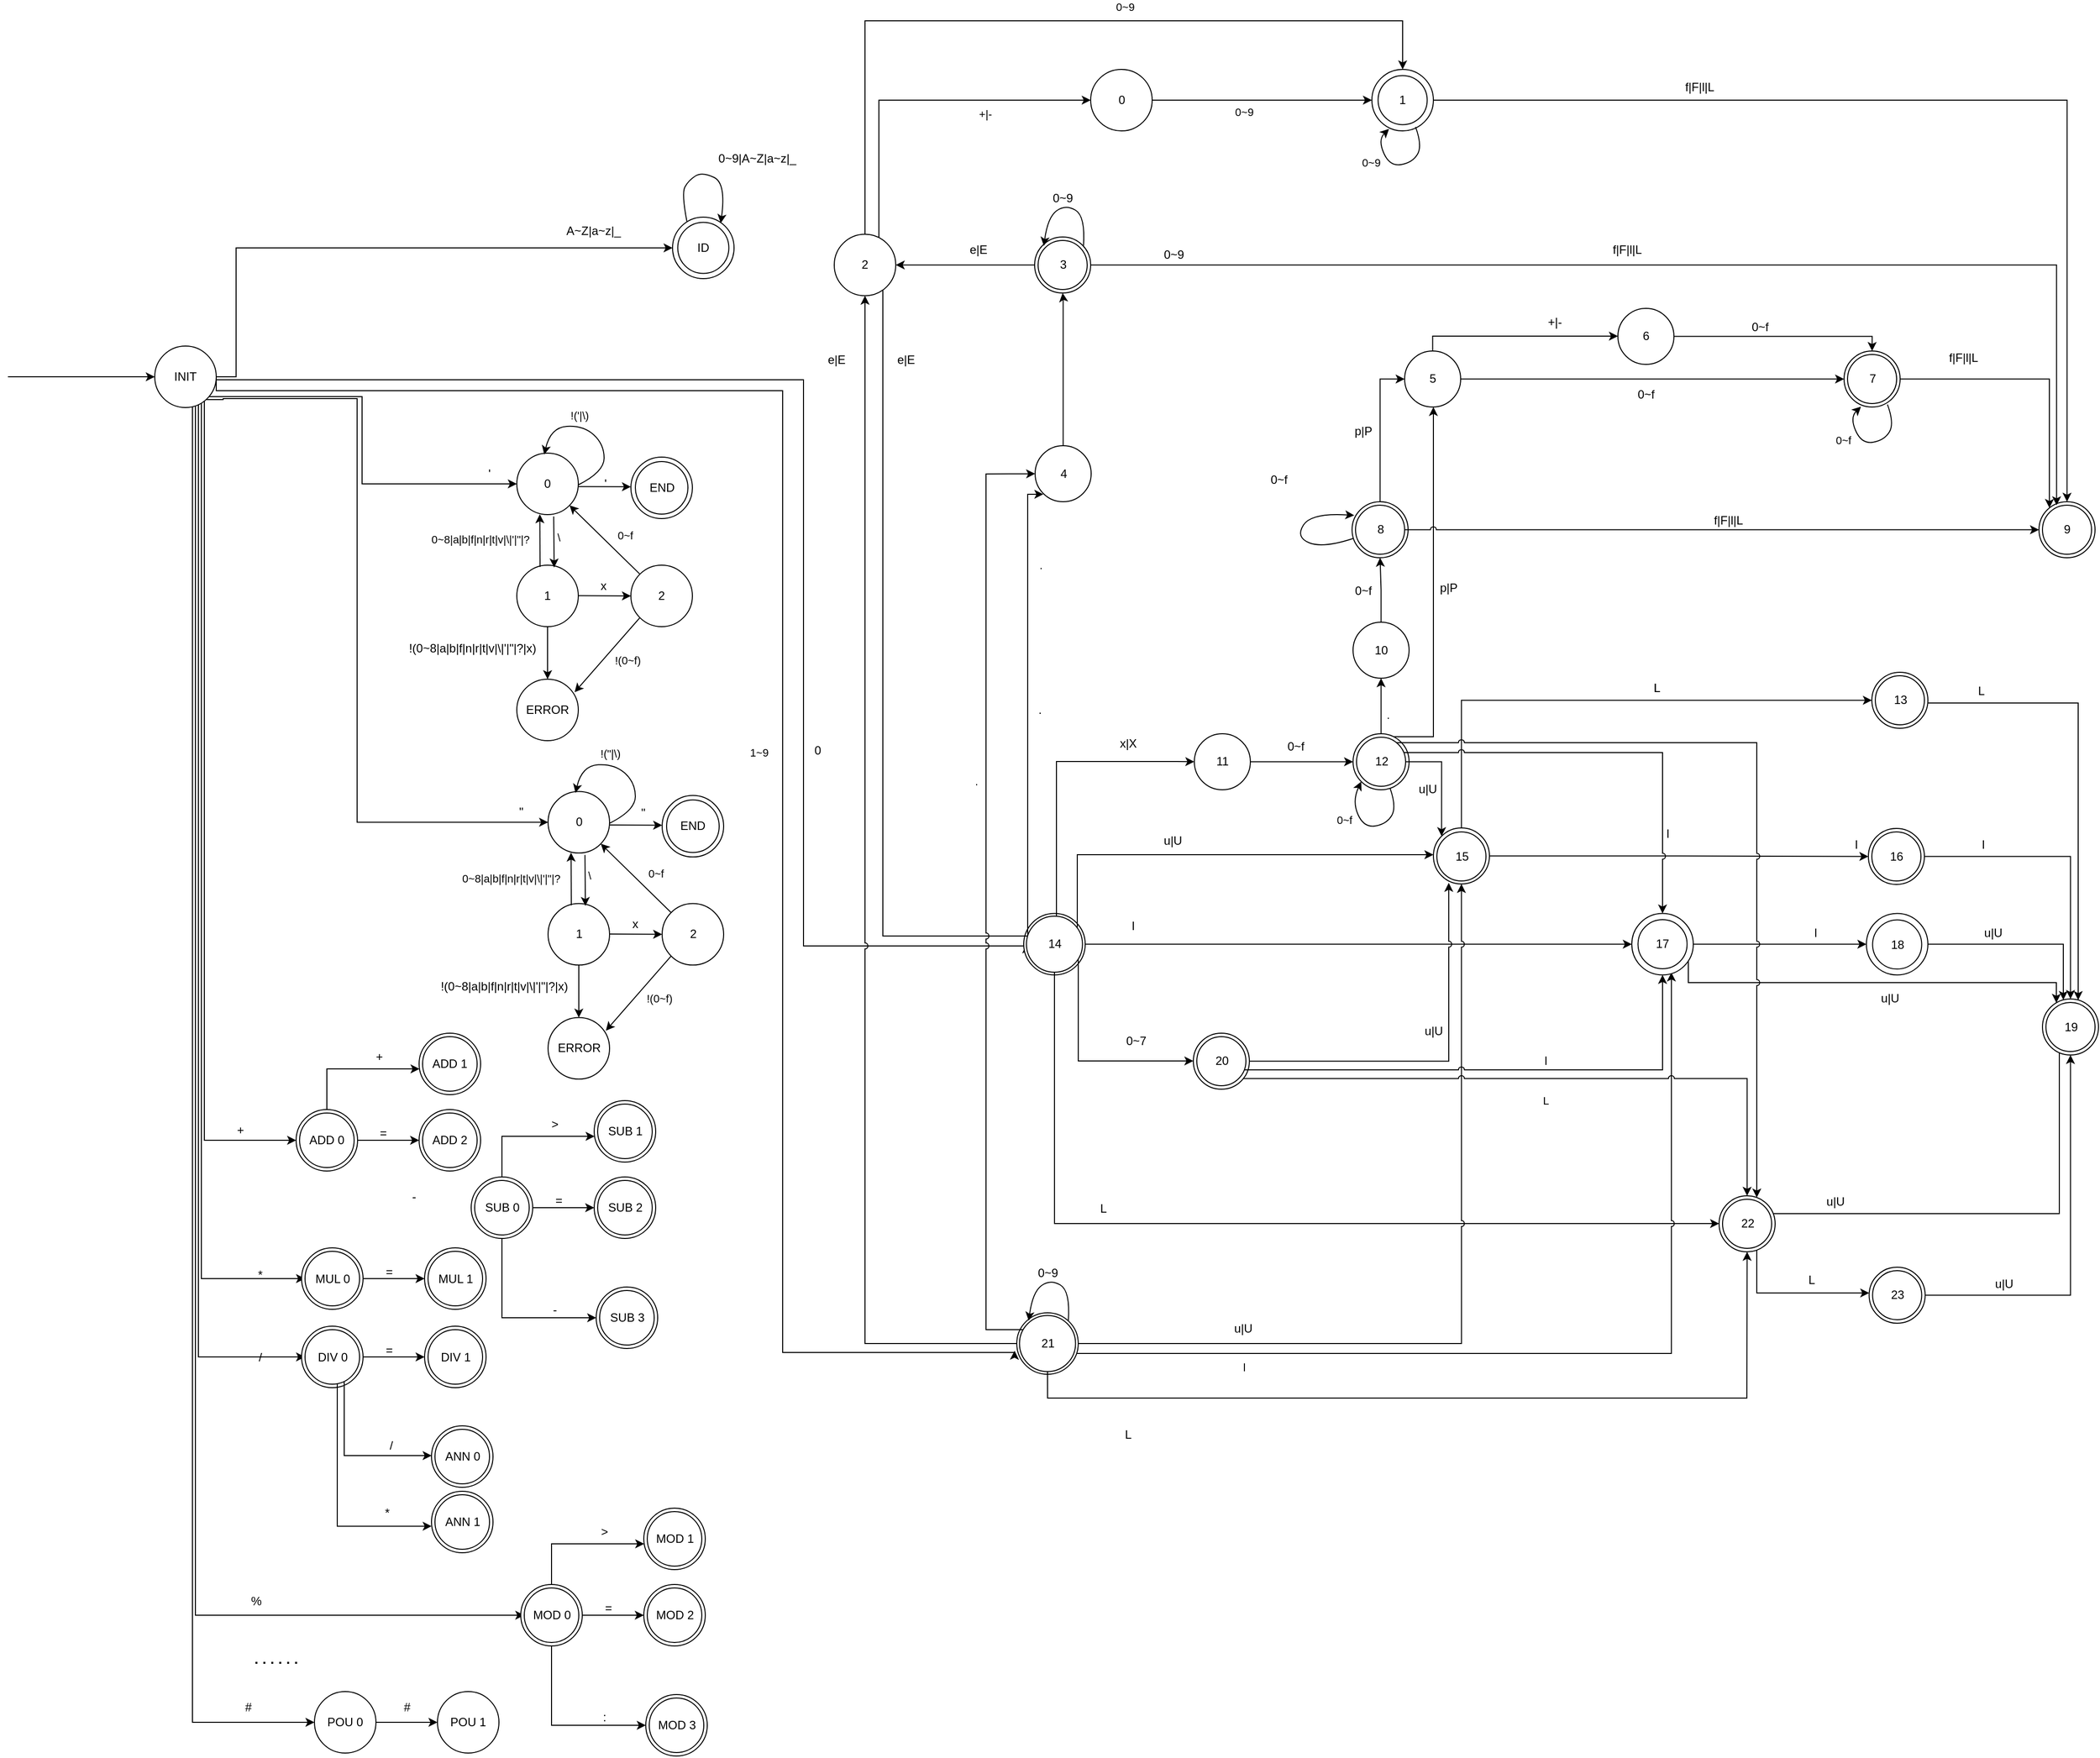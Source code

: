<mxfile version="21.0.6" type="github">
  <diagram name="第 1 页" id="Cv774QJJd_vX_6eWjNI-">
    <mxGraphModel dx="3120" dy="1647" grid="0" gridSize="10" guides="1" tooltips="1" connect="1" arrows="1" fold="1" page="1" pageScale="1" pageWidth="2339" pageHeight="3300" math="0" shadow="0">
      <root>
        <mxCell id="0" />
        <mxCell id="1" parent="0" />
        <mxCell id="WhPX4swOmzl25VGrsaIu-216" style="edgeStyle=orthogonalEdgeStyle;rounded=0;orthogonalLoop=1;jettySize=auto;html=1;entryX=0;entryY=0.5;entryDx=0;entryDy=0;" edge="1" parent="1" source="WhPX4swOmzl25VGrsaIu-2" target="WhPX4swOmzl25VGrsaIu-165">
          <mxGeometry relative="1" as="geometry">
            <Array as="points">
              <mxPoint x="390" y="746" />
              <mxPoint x="390" y="834" />
            </Array>
          </mxGeometry>
        </mxCell>
        <mxCell id="WhPX4swOmzl25VGrsaIu-217" style="edgeStyle=orthogonalEdgeStyle;rounded=0;orthogonalLoop=1;jettySize=auto;html=1;entryX=0;entryY=0.5;entryDx=0;entryDy=0;" edge="1" parent="1" source="WhPX4swOmzl25VGrsaIu-2" target="WhPX4swOmzl25VGrsaIu-191">
          <mxGeometry relative="1" as="geometry">
            <Array as="points">
              <mxPoint x="250" y="749" />
              <mxPoint x="385" y="748" />
              <mxPoint x="385" y="1175" />
            </Array>
          </mxGeometry>
        </mxCell>
        <mxCell id="WhPX4swOmzl25VGrsaIu-295" style="edgeStyle=orthogonalEdgeStyle;rounded=0;orthogonalLoop=1;jettySize=auto;html=1;exitX=1.007;exitY=0.592;exitDx=0;exitDy=0;entryX=0;entryY=0.5;entryDx=0;entryDy=0;exitPerimeter=0;" edge="1" parent="1" source="WhPX4swOmzl25VGrsaIu-2" target="WhPX4swOmzl25VGrsaIu-228">
          <mxGeometry relative="1" as="geometry">
            <Array as="points">
              <mxPoint x="231" y="732" />
              <mxPoint x="231" y="1496" />
            </Array>
          </mxGeometry>
        </mxCell>
        <mxCell id="WhPX4swOmzl25VGrsaIu-296" style="edgeStyle=orthogonalEdgeStyle;rounded=0;orthogonalLoop=1;jettySize=auto;html=1;entryX=0;entryY=0.5;entryDx=0;entryDy=0;" edge="1" parent="1" source="WhPX4swOmzl25VGrsaIu-2" target="WhPX4swOmzl25VGrsaIu-257">
          <mxGeometry relative="1" as="geometry">
            <Array as="points">
              <mxPoint x="228" y="1635" />
            </Array>
          </mxGeometry>
        </mxCell>
        <mxCell id="WhPX4swOmzl25VGrsaIu-297" style="edgeStyle=orthogonalEdgeStyle;rounded=0;orthogonalLoop=1;jettySize=auto;html=1;entryX=0;entryY=0.5;entryDx=0;entryDy=0;" edge="1" parent="1" source="WhPX4swOmzl25VGrsaIu-2" target="WhPX4swOmzl25VGrsaIu-265">
          <mxGeometry relative="1" as="geometry">
            <Array as="points">
              <mxPoint x="225" y="1715" />
            </Array>
          </mxGeometry>
        </mxCell>
        <mxCell id="WhPX4swOmzl25VGrsaIu-298" style="edgeStyle=orthogonalEdgeStyle;rounded=0;orthogonalLoop=1;jettySize=auto;html=1;entryX=0;entryY=0.5;entryDx=0;entryDy=0;" edge="1" parent="1" source="WhPX4swOmzl25VGrsaIu-2" target="WhPX4swOmzl25VGrsaIu-276">
          <mxGeometry relative="1" as="geometry">
            <Array as="points">
              <mxPoint x="222" y="1975" />
            </Array>
          </mxGeometry>
        </mxCell>
        <mxCell id="WhPX4swOmzl25VGrsaIu-299" style="edgeStyle=orthogonalEdgeStyle;rounded=0;orthogonalLoop=1;jettySize=auto;html=1;entryX=0;entryY=0.5;entryDx=0;entryDy=0;" edge="1" parent="1" source="WhPX4swOmzl25VGrsaIu-2" target="WhPX4swOmzl25VGrsaIu-285">
          <mxGeometry relative="1" as="geometry">
            <Array as="points">
              <mxPoint x="219" y="2083" />
            </Array>
          </mxGeometry>
        </mxCell>
        <mxCell id="WhPX4swOmzl25VGrsaIu-2" value="INIT" style="ellipse;whiteSpace=wrap;html=1;aspect=fixed;" vertex="1" parent="1">
          <mxGeometry x="181" y="695" width="62" height="62" as="geometry" />
        </mxCell>
        <mxCell id="WhPX4swOmzl25VGrsaIu-3" value="" style="endArrow=classic;html=1;rounded=0;" edge="1" parent="1">
          <mxGeometry width="50" height="50" relative="1" as="geometry">
            <mxPoint x="33" y="726" as="sourcePoint" />
            <mxPoint x="181" y="726" as="targetPoint" />
          </mxGeometry>
        </mxCell>
        <mxCell id="WhPX4swOmzl25VGrsaIu-4" style="edgeStyle=orthogonalEdgeStyle;rounded=0;orthogonalLoop=1;jettySize=auto;html=1;exitX=1;exitY=0.5;exitDx=0;exitDy=0;" edge="1" parent="1" source="WhPX4swOmzl25VGrsaIu-2" target="WhPX4swOmzl25VGrsaIu-5">
          <mxGeometry relative="1" as="geometry">
            <mxPoint x="681" y="296" as="sourcePoint" />
            <Array as="points">
              <mxPoint x="263" y="726" />
              <mxPoint x="263" y="596" />
            </Array>
          </mxGeometry>
        </mxCell>
        <mxCell id="WhPX4swOmzl25VGrsaIu-5" value="INIT" style="ellipse;whiteSpace=wrap;html=1;aspect=fixed;" vertex="1" parent="1">
          <mxGeometry x="703" y="565" width="62" height="62" as="geometry" />
        </mxCell>
        <mxCell id="WhPX4swOmzl25VGrsaIu-6" value="ID" style="ellipse;whiteSpace=wrap;html=1;aspect=fixed;" vertex="1" parent="1">
          <mxGeometry x="708.25" y="570.25" width="51.5" height="51.5" as="geometry" />
        </mxCell>
        <mxCell id="WhPX4swOmzl25VGrsaIu-7" value="A~Z|a~z|_" style="text;html=1;align=center;verticalAlign=middle;resizable=0;points=[];autosize=1;strokeColor=none;fillColor=none;" vertex="1" parent="1">
          <mxGeometry x="586" y="566" width="73" height="26" as="geometry" />
        </mxCell>
        <mxCell id="WhPX4swOmzl25VGrsaIu-8" value="0~9|A~Z|a~z|_" style="text;html=1;align=center;verticalAlign=middle;resizable=0;points=[];autosize=1;strokeColor=none;fillColor=none;" vertex="1" parent="1">
          <mxGeometry x="740" y="493" width="96" height="26" as="geometry" />
        </mxCell>
        <mxCell id="WhPX4swOmzl25VGrsaIu-9" value="" style="curved=1;endArrow=classic;html=1;rounded=0;exitX=0.233;exitY=0.07;exitDx=0;exitDy=0;exitPerimeter=0;entryX=0.783;entryY=0.098;entryDx=0;entryDy=0;entryPerimeter=0;" edge="1" parent="1" source="WhPX4swOmzl25VGrsaIu-5" target="WhPX4swOmzl25VGrsaIu-5">
          <mxGeometry width="50" height="50" relative="1" as="geometry">
            <mxPoint x="697" y="544" as="sourcePoint" />
            <mxPoint x="736" y="548" as="targetPoint" />
            <Array as="points">
              <mxPoint x="712" y="541" />
              <mxPoint x="719" y="528" />
              <mxPoint x="733" y="519" />
              <mxPoint x="757" y="531" />
            </Array>
          </mxGeometry>
        </mxCell>
        <mxCell id="WhPX4swOmzl25VGrsaIu-10" style="edgeStyle=orthogonalEdgeStyle;rounded=0;orthogonalLoop=1;jettySize=auto;html=1;entryX=-0.035;entryY=0.617;entryDx=0;entryDy=0;entryPerimeter=0;exitX=1;exitY=0.5;exitDx=0;exitDy=0;" edge="1" parent="1" source="WhPX4swOmzl25VGrsaIu-2" target="WhPX4swOmzl25VGrsaIu-29">
          <mxGeometry relative="1" as="geometry">
            <Array as="points">
              <mxPoint x="243" y="740" />
              <mxPoint x="814" y="740" />
              <mxPoint x="814" y="1710" />
              <mxPoint x="1048" y="1710" />
            </Array>
            <mxPoint x="476" y="1428.965" as="sourcePoint" />
          </mxGeometry>
        </mxCell>
        <mxCell id="WhPX4swOmzl25VGrsaIu-11" value="1~9" style="edgeLabel;html=1;align=center;verticalAlign=middle;resizable=0;points=[];" vertex="1" connectable="0" parent="WhPX4swOmzl25VGrsaIu-10">
          <mxGeometry x="-0.463" y="1" relative="1" as="geometry">
            <mxPoint x="80" y="366" as="offset" />
          </mxGeometry>
        </mxCell>
        <mxCell id="WhPX4swOmzl25VGrsaIu-12" style="edgeStyle=orthogonalEdgeStyle;rounded=0;orthogonalLoop=1;jettySize=auto;html=1;entryX=0;entryY=0.5;entryDx=0;entryDy=0;jumpStyle=arc;exitX=1;exitY=0.5;exitDx=0;exitDy=0;" edge="1" parent="1" source="WhPX4swOmzl25VGrsaIu-2" target="WhPX4swOmzl25VGrsaIu-24">
          <mxGeometry relative="1" as="geometry">
            <Array as="points">
              <mxPoint x="243" y="729" />
              <mxPoint x="835" y="729" />
              <mxPoint x="835" y="1300" />
              <mxPoint x="1060" y="1300" />
            </Array>
            <mxPoint x="476" y="1367.095" as="sourcePoint" />
          </mxGeometry>
        </mxCell>
        <mxCell id="WhPX4swOmzl25VGrsaIu-14" style="edgeStyle=orthogonalEdgeStyle;rounded=0;orthogonalLoop=1;jettySize=auto;html=1;jumpStyle=arc;" edge="1" parent="1" source="WhPX4swOmzl25VGrsaIu-15" target="WhPX4swOmzl25VGrsaIu-40">
          <mxGeometry relative="1" as="geometry" />
        </mxCell>
        <mxCell id="WhPX4swOmzl25VGrsaIu-15" value="1" style="ellipse;whiteSpace=wrap;html=1;aspect=fixed;" vertex="1" parent="1">
          <mxGeometry x="1057" y="1267.28" width="62" height="62" as="geometry" />
        </mxCell>
        <mxCell id="WhPX4swOmzl25VGrsaIu-17" value="0" style="text;html=1;align=center;verticalAlign=middle;resizable=0;points=[];autosize=1;strokeColor=none;fillColor=none;" vertex="1" parent="1">
          <mxGeometry x="836" y="1089.5" width="25" height="26" as="geometry" />
        </mxCell>
        <mxCell id="WhPX4swOmzl25VGrsaIu-18" style="edgeStyle=orthogonalEdgeStyle;rounded=0;orthogonalLoop=1;jettySize=auto;html=1;entryX=0;entryY=0.5;entryDx=0;entryDy=0;" edge="1" parent="1" source="WhPX4swOmzl25VGrsaIu-24" target="WhPX4swOmzl25VGrsaIu-31">
          <mxGeometry relative="1" as="geometry">
            <Array as="points">
              <mxPoint x="1090" y="1114" />
              <mxPoint x="1211" y="1114" />
            </Array>
          </mxGeometry>
        </mxCell>
        <mxCell id="WhPX4swOmzl25VGrsaIu-19" style="edgeStyle=orthogonalEdgeStyle;rounded=0;orthogonalLoop=1;jettySize=auto;html=1;" edge="1" parent="1" source="WhPX4swOmzl25VGrsaIu-24" target="WhPX4swOmzl25VGrsaIu-34">
          <mxGeometry relative="1" as="geometry">
            <Array as="points">
              <mxPoint x="1111" y="1208" />
            </Array>
          </mxGeometry>
        </mxCell>
        <mxCell id="WhPX4swOmzl25VGrsaIu-20" style="edgeStyle=orthogonalEdgeStyle;rounded=0;orthogonalLoop=1;jettySize=auto;html=1;" edge="1" parent="1" source="WhPX4swOmzl25VGrsaIu-24" target="WhPX4swOmzl25VGrsaIu-41">
          <mxGeometry relative="1" as="geometry">
            <Array as="points">
              <mxPoint x="1112" y="1416" />
            </Array>
          </mxGeometry>
        </mxCell>
        <mxCell id="WhPX4swOmzl25VGrsaIu-21" style="edgeStyle=orthogonalEdgeStyle;rounded=0;orthogonalLoop=1;jettySize=auto;html=1;" edge="1" parent="1" source="WhPX4swOmzl25VGrsaIu-24" target="WhPX4swOmzl25VGrsaIu-70">
          <mxGeometry relative="1" as="geometry">
            <mxPoint x="1228.001" y="1552.059" as="targetPoint" />
            <Array as="points">
              <mxPoint x="1088" y="1580" />
            </Array>
          </mxGeometry>
        </mxCell>
        <mxCell id="WhPX4swOmzl25VGrsaIu-22" style="edgeStyle=orthogonalEdgeStyle;rounded=0;orthogonalLoop=1;jettySize=auto;html=1;entryX=0.147;entryY=0.867;entryDx=0;entryDy=0;entryPerimeter=0;" edge="1" parent="1" source="WhPX4swOmzl25VGrsaIu-24" target="WhPX4swOmzl25VGrsaIu-130">
          <mxGeometry relative="1" as="geometry">
            <Array as="points">
              <mxPoint x="1061" y="845" />
            </Array>
          </mxGeometry>
        </mxCell>
        <mxCell id="WhPX4swOmzl25VGrsaIu-23" style="edgeStyle=orthogonalEdgeStyle;rounded=0;orthogonalLoop=1;jettySize=auto;html=1;entryX=1;entryY=1;entryDx=0;entryDy=0;jumpStyle=arc;" edge="1" parent="1" source="WhPX4swOmzl25VGrsaIu-24" target="WhPX4swOmzl25VGrsaIu-143">
          <mxGeometry relative="1" as="geometry">
            <Array as="points">
              <mxPoint x="915" y="1290" />
            </Array>
          </mxGeometry>
        </mxCell>
        <mxCell id="WhPX4swOmzl25VGrsaIu-24" value="14" style="ellipse;whiteSpace=wrap;html=1;aspect=fixed;" vertex="1" parent="1">
          <mxGeometry x="1059.75" y="1270.03" width="56.5" height="56.5" as="geometry" />
        </mxCell>
        <mxCell id="WhPX4swOmzl25VGrsaIu-25" style="edgeStyle=orthogonalEdgeStyle;rounded=0;orthogonalLoop=1;jettySize=auto;html=1;entryX=0.5;entryY=1;entryDx=0;entryDy=0;jumpStyle=arc;" edge="1" parent="1" source="WhPX4swOmzl25VGrsaIu-29" target="WhPX4swOmzl25VGrsaIu-34">
          <mxGeometry relative="1" as="geometry" />
        </mxCell>
        <mxCell id="WhPX4swOmzl25VGrsaIu-26" style="edgeStyle=orthogonalEdgeStyle;rounded=0;orthogonalLoop=1;jettySize=auto;html=1;entryX=0.644;entryY=0.96;entryDx=0;entryDy=0;entryPerimeter=0;jumpStyle=arc;" edge="1" parent="1" source="WhPX4swOmzl25VGrsaIu-29" target="WhPX4swOmzl25VGrsaIu-40">
          <mxGeometry relative="1" as="geometry">
            <mxPoint x="1704" y="1362" as="targetPoint" />
            <Array as="points">
              <mxPoint x="1710" y="1711" />
            </Array>
          </mxGeometry>
        </mxCell>
        <mxCell id="WhPX4swOmzl25VGrsaIu-27" value="l" style="edgeLabel;html=1;align=center;verticalAlign=middle;resizable=0;points=[];" vertex="1" connectable="0" parent="WhPX4swOmzl25VGrsaIu-26">
          <mxGeometry x="-0.541" y="1" relative="1" as="geometry">
            <mxPoint x="-58" y="15" as="offset" />
          </mxGeometry>
        </mxCell>
        <mxCell id="WhPX4swOmzl25VGrsaIu-28" style="edgeStyle=orthogonalEdgeStyle;rounded=0;orthogonalLoop=1;jettySize=auto;html=1;jumpStyle=arc;" edge="1" parent="1" source="WhPX4swOmzl25VGrsaIu-29" target="WhPX4swOmzl25VGrsaIu-143">
          <mxGeometry relative="1" as="geometry" />
        </mxCell>
        <mxCell id="WhPX4swOmzl25VGrsaIu-29" value="" style="ellipse;whiteSpace=wrap;html=1;aspect=fixed;" vertex="1" parent="1">
          <mxGeometry x="1050" y="1670" width="62" height="62" as="geometry" />
        </mxCell>
        <mxCell id="WhPX4swOmzl25VGrsaIu-30" style="edgeStyle=orthogonalEdgeStyle;rounded=0;orthogonalLoop=1;jettySize=auto;html=1;" edge="1" parent="1" source="WhPX4swOmzl25VGrsaIu-31" target="WhPX4swOmzl25VGrsaIu-50">
          <mxGeometry relative="1" as="geometry" />
        </mxCell>
        <mxCell id="WhPX4swOmzl25VGrsaIu-31" value="11" style="ellipse;whiteSpace=wrap;html=1;aspect=fixed;" vertex="1" parent="1">
          <mxGeometry x="1229" y="1086" width="56.5" height="56.5" as="geometry" />
        </mxCell>
        <mxCell id="WhPX4swOmzl25VGrsaIu-32" style="edgeStyle=orthogonalEdgeStyle;rounded=0;orthogonalLoop=1;jettySize=auto;html=1;entryX=0;entryY=0.5;entryDx=0;entryDy=0;" edge="1" parent="1" source="WhPX4swOmzl25VGrsaIu-34" target="WhPX4swOmzl25VGrsaIu-85">
          <mxGeometry relative="1" as="geometry">
            <mxPoint x="1875" y="1001" as="targetPoint" />
            <Array as="points">
              <mxPoint x="1498" y="1052" />
            </Array>
          </mxGeometry>
        </mxCell>
        <mxCell id="WhPX4swOmzl25VGrsaIu-33" style="edgeStyle=orthogonalEdgeStyle;rounded=0;orthogonalLoop=1;jettySize=auto;html=1;" edge="1" parent="1" source="WhPX4swOmzl25VGrsaIu-34" target="WhPX4swOmzl25VGrsaIu-87">
          <mxGeometry relative="1" as="geometry" />
        </mxCell>
        <mxCell id="WhPX4swOmzl25VGrsaIu-34" value="" style="ellipse;whiteSpace=wrap;html=1;aspect=fixed;" vertex="1" parent="1">
          <mxGeometry x="1470" y="1181" width="56.5" height="56.5" as="geometry" />
        </mxCell>
        <mxCell id="WhPX4swOmzl25VGrsaIu-35" style="edgeStyle=orthogonalEdgeStyle;rounded=0;orthogonalLoop=1;jettySize=auto;html=1;entryX=0.274;entryY=0.98;entryDx=0;entryDy=0;entryPerimeter=0;exitX=1;exitY=0.5;exitDx=0;exitDy=0;jumpStyle=arc;" edge="1" parent="1" source="WhPX4swOmzl25VGrsaIu-41" target="WhPX4swOmzl25VGrsaIu-34">
          <mxGeometry relative="1" as="geometry">
            <mxPoint x="1447" y="1241" as="targetPoint" />
          </mxGeometry>
        </mxCell>
        <mxCell id="WhPX4swOmzl25VGrsaIu-36" style="edgeStyle=orthogonalEdgeStyle;rounded=0;orthogonalLoop=1;jettySize=auto;html=1;exitX=1;exitY=1;exitDx=0;exitDy=0;jumpStyle=arc;" edge="1" parent="1" source="WhPX4swOmzl25VGrsaIu-59" target="WhPX4swOmzl25VGrsaIu-70">
          <mxGeometry relative="1" as="geometry" />
        </mxCell>
        <mxCell id="WhPX4swOmzl25VGrsaIu-37" value="L" style="edgeLabel;html=1;align=center;verticalAlign=middle;resizable=0;points=[];" vertex="1" connectable="0" parent="WhPX4swOmzl25VGrsaIu-36">
          <mxGeometry x="0.008" y="-2" relative="1" as="geometry">
            <mxPoint x="-9" y="20" as="offset" />
          </mxGeometry>
        </mxCell>
        <mxCell id="WhPX4swOmzl25VGrsaIu-38" style="edgeStyle=orthogonalEdgeStyle;rounded=0;orthogonalLoop=1;jettySize=auto;html=1;jumpStyle=arc;" edge="1" parent="1" source="WhPX4swOmzl25VGrsaIu-40" target="WhPX4swOmzl25VGrsaIu-79">
          <mxGeometry relative="1" as="geometry" />
        </mxCell>
        <mxCell id="WhPX4swOmzl25VGrsaIu-39" style="edgeStyle=orthogonalEdgeStyle;rounded=0;orthogonalLoop=1;jettySize=auto;html=1;" edge="1" parent="1" source="WhPX4swOmzl25VGrsaIu-40" target="WhPX4swOmzl25VGrsaIu-75">
          <mxGeometry relative="1" as="geometry">
            <Array as="points">
              <mxPoint x="1727" y="1337" />
              <mxPoint x="2098" y="1337" />
            </Array>
          </mxGeometry>
        </mxCell>
        <mxCell id="WhPX4swOmzl25VGrsaIu-40" value="" style="ellipse;whiteSpace=wrap;html=1;aspect=fixed;" vertex="1" parent="1">
          <mxGeometry x="1670" y="1267.28" width="62" height="62" as="geometry" />
        </mxCell>
        <mxCell id="WhPX4swOmzl25VGrsaIu-41" value="" style="ellipse;whiteSpace=wrap;html=1;aspect=fixed;" vertex="1" parent="1">
          <mxGeometry x="1228" y="1388" width="56.5" height="56.5" as="geometry" />
        </mxCell>
        <mxCell id="WhPX4swOmzl25VGrsaIu-42" value="x|X" style="text;html=1;align=center;verticalAlign=middle;resizable=0;points=[];autosize=1;strokeColor=none;fillColor=none;" vertex="1" parent="1">
          <mxGeometry x="1144" y="1083" width="35" height="26" as="geometry" />
        </mxCell>
        <mxCell id="WhPX4swOmzl25VGrsaIu-43" value="u|U" style="text;html=1;align=center;verticalAlign=middle;resizable=0;points=[];autosize=1;strokeColor=none;fillColor=none;" vertex="1" parent="1">
          <mxGeometry x="1189" y="1181" width="36" height="26" as="geometry" />
        </mxCell>
        <mxCell id="WhPX4swOmzl25VGrsaIu-44" value="l" style="text;html=1;align=center;verticalAlign=middle;resizable=0;points=[];autosize=1;strokeColor=none;fillColor=none;" vertex="1" parent="1">
          <mxGeometry x="1156.5" y="1267.28" width="21" height="26" as="geometry" />
        </mxCell>
        <mxCell id="WhPX4swOmzl25VGrsaIu-45" value="0~7" style="text;html=1;align=center;verticalAlign=middle;resizable=0;points=[];autosize=1;strokeColor=none;fillColor=none;" vertex="1" parent="1">
          <mxGeometry x="1151" y="1383" width="38" height="26" as="geometry" />
        </mxCell>
        <mxCell id="WhPX4swOmzl25VGrsaIu-46" value="L" style="text;html=1;align=center;verticalAlign=middle;resizable=0;points=[];autosize=1;strokeColor=none;fillColor=none;" vertex="1" parent="1">
          <mxGeometry x="1124" y="1552" width="25" height="26" as="geometry" />
        </mxCell>
        <mxCell id="WhPX4swOmzl25VGrsaIu-47" style="edgeStyle=orthogonalEdgeStyle;rounded=0;orthogonalLoop=1;jettySize=auto;html=1;" edge="1" parent="1" source="WhPX4swOmzl25VGrsaIu-50" target="WhPX4swOmzl25VGrsaIu-104">
          <mxGeometry relative="1" as="geometry" />
        </mxCell>
        <mxCell id="WhPX4swOmzl25VGrsaIu-48" style="edgeStyle=orthogonalEdgeStyle;rounded=0;orthogonalLoop=1;jettySize=auto;html=1;" edge="1" parent="1" source="WhPX4swOmzl25VGrsaIu-50" target="WhPX4swOmzl25VGrsaIu-108">
          <mxGeometry relative="1" as="geometry">
            <Array as="points">
              <mxPoint x="1470" y="1089" />
            </Array>
          </mxGeometry>
        </mxCell>
        <mxCell id="WhPX4swOmzl25VGrsaIu-49" value="." style="edgeLabel;html=1;align=center;verticalAlign=middle;resizable=0;points=[];" vertex="1" connectable="0" parent="WhPX4swOmzl25VGrsaIu-48">
          <mxGeometry x="0.233" y="-2" relative="1" as="geometry">
            <mxPoint x="-48" y="167" as="offset" />
          </mxGeometry>
        </mxCell>
        <mxCell id="WhPX4swOmzl25VGrsaIu-50" value="" style="ellipse;whiteSpace=wrap;html=1;aspect=fixed;" vertex="1" parent="1">
          <mxGeometry x="1389" y="1086" width="56.5" height="56.5" as="geometry" />
        </mxCell>
        <mxCell id="WhPX4swOmzl25VGrsaIu-51" style="edgeStyle=orthogonalEdgeStyle;rounded=0;orthogonalLoop=1;jettySize=auto;html=1;entryX=0;entryY=0;entryDx=0;entryDy=0;" edge="1" parent="1" source="WhPX4swOmzl25VGrsaIu-54" target="WhPX4swOmzl25VGrsaIu-34">
          <mxGeometry relative="1" as="geometry" />
        </mxCell>
        <mxCell id="WhPX4swOmzl25VGrsaIu-52" style="edgeStyle=orthogonalEdgeStyle;rounded=0;orthogonalLoop=1;jettySize=auto;html=1;jumpStyle=arc;" edge="1" parent="1" source="WhPX4swOmzl25VGrsaIu-54" target="WhPX4swOmzl25VGrsaIu-40">
          <mxGeometry relative="1" as="geometry">
            <Array as="points">
              <mxPoint x="1701" y="1105" />
            </Array>
          </mxGeometry>
        </mxCell>
        <mxCell id="WhPX4swOmzl25VGrsaIu-53" style="edgeStyle=orthogonalEdgeStyle;rounded=0;orthogonalLoop=1;jettySize=auto;html=1;jumpStyle=arc;" edge="1" parent="1" source="WhPX4swOmzl25VGrsaIu-54" target="WhPX4swOmzl25VGrsaIu-70">
          <mxGeometry relative="1" as="geometry">
            <Array as="points">
              <mxPoint x="1796" y="1095" />
            </Array>
          </mxGeometry>
        </mxCell>
        <mxCell id="WhPX4swOmzl25VGrsaIu-54" value="12" style="ellipse;whiteSpace=wrap;html=1;aspect=fixed;" vertex="1" parent="1">
          <mxGeometry x="1392.5" y="1089.5" width="49.5" height="49.5" as="geometry" />
        </mxCell>
        <mxCell id="WhPX4swOmzl25VGrsaIu-55" value="0~f" style="text;html=1;align=center;verticalAlign=middle;resizable=0;points=[];autosize=1;strokeColor=none;fillColor=none;" vertex="1" parent="1">
          <mxGeometry x="1313" y="1086" width="35" height="26" as="geometry" />
        </mxCell>
        <mxCell id="WhPX4swOmzl25VGrsaIu-56" value="u|U" style="text;html=1;align=center;verticalAlign=middle;resizable=0;points=[];autosize=1;strokeColor=none;fillColor=none;" vertex="1" parent="1">
          <mxGeometry x="1445.5" y="1129" width="36" height="26" as="geometry" />
        </mxCell>
        <mxCell id="WhPX4swOmzl25VGrsaIu-57" value="u|U" style="text;html=1;align=center;verticalAlign=middle;resizable=0;points=[];autosize=1;strokeColor=none;fillColor=none;" vertex="1" parent="1">
          <mxGeometry x="1452" y="1373" width="36" height="26" as="geometry" />
        </mxCell>
        <mxCell id="WhPX4swOmzl25VGrsaIu-58" style="edgeStyle=orthogonalEdgeStyle;rounded=0;orthogonalLoop=1;jettySize=auto;html=1;entryX=0.5;entryY=1;entryDx=0;entryDy=0;jumpStyle=arc;" edge="1" parent="1" source="WhPX4swOmzl25VGrsaIu-59" target="WhPX4swOmzl25VGrsaIu-40">
          <mxGeometry relative="1" as="geometry">
            <mxPoint x="1702.75" y="1360.5" as="targetPoint" />
            <Array as="points">
              <mxPoint x="1701" y="1425" />
            </Array>
          </mxGeometry>
        </mxCell>
        <mxCell id="WhPX4swOmzl25VGrsaIu-59" value="20" style="ellipse;whiteSpace=wrap;html=1;aspect=fixed;" vertex="1" parent="1">
          <mxGeometry x="1231.5" y="1391.5" width="49.5" height="49.5" as="geometry" />
        </mxCell>
        <mxCell id="WhPX4swOmzl25VGrsaIu-60" value="u|U" style="text;html=1;align=center;verticalAlign=middle;resizable=0;points=[];autosize=1;strokeColor=none;fillColor=none;" vertex="1" parent="1">
          <mxGeometry x="1260" y="1672.75" width="36" height="26" as="geometry" />
        </mxCell>
        <mxCell id="WhPX4swOmzl25VGrsaIu-61" value="l" style="text;html=1;align=center;verticalAlign=middle;resizable=0;points=[];autosize=1;strokeColor=none;fillColor=none;" vertex="1" parent="1">
          <mxGeometry x="1695" y="1174" width="21" height="26" as="geometry" />
        </mxCell>
        <mxCell id="WhPX4swOmzl25VGrsaIu-62" value="" style="curved=1;endArrow=classic;html=1;rounded=0;exitX=1;exitY=0;exitDx=0;exitDy=0;entryX=0;entryY=0;entryDx=0;entryDy=0;" edge="1" parent="1">
          <mxGeometry width="50" height="50" relative="1" as="geometry">
            <mxPoint x="1102" y="1678" as="sourcePoint" />
            <mxPoint x="1062" y="1678" as="targetPoint" />
            <Array as="points">
              <mxPoint x="1104" y="1648" />
              <mxPoint x="1084" y="1636" />
              <mxPoint x="1066" y="1649" />
            </Array>
          </mxGeometry>
        </mxCell>
        <mxCell id="WhPX4swOmzl25VGrsaIu-63" value="0~9" style="text;html=1;align=center;verticalAlign=middle;resizable=0;points=[];autosize=1;strokeColor=none;fillColor=none;" vertex="1" parent="1">
          <mxGeometry x="1062" y="1617" width="38" height="26" as="geometry" />
        </mxCell>
        <mxCell id="WhPX4swOmzl25VGrsaIu-64" style="edgeStyle=orthogonalEdgeStyle;rounded=0;orthogonalLoop=1;jettySize=auto;html=1;" edge="1" parent="1" source="WhPX4swOmzl25VGrsaIu-67" target="WhPX4swOmzl25VGrsaIu-70">
          <mxGeometry relative="1" as="geometry">
            <Array as="points">
              <mxPoint x="1081" y="1756" />
              <mxPoint x="1786" y="1756" />
            </Array>
          </mxGeometry>
        </mxCell>
        <mxCell id="WhPX4swOmzl25VGrsaIu-65" style="edgeStyle=orthogonalEdgeStyle;rounded=0;orthogonalLoop=1;jettySize=auto;html=1;entryX=0;entryY=0.5;entryDx=0;entryDy=0;jumpStyle=arc;" edge="1" parent="1" source="WhPX4swOmzl25VGrsaIu-67" target="WhPX4swOmzl25VGrsaIu-130">
          <mxGeometry relative="1" as="geometry">
            <Array as="points">
              <mxPoint x="1019" y="1687" />
              <mxPoint x="1019" y="824" />
              <mxPoint x="1053" y="824" />
            </Array>
          </mxGeometry>
        </mxCell>
        <mxCell id="WhPX4swOmzl25VGrsaIu-66" value="." style="edgeLabel;html=1;align=center;verticalAlign=middle;resizable=0;points=[];" vertex="1" connectable="0" parent="WhPX4swOmzl25VGrsaIu-65">
          <mxGeometry x="0.278" y="6" relative="1" as="geometry">
            <mxPoint x="-4" y="16" as="offset" />
          </mxGeometry>
        </mxCell>
        <mxCell id="WhPX4swOmzl25VGrsaIu-67" value="21" style="ellipse;whiteSpace=wrap;html=1;aspect=fixed;" vertex="1" parent="1">
          <mxGeometry x="1052.75" y="1672.75" width="56.5" height="56.5" as="geometry" />
        </mxCell>
        <mxCell id="WhPX4swOmzl25VGrsaIu-68" style="edgeStyle=orthogonalEdgeStyle;rounded=0;orthogonalLoop=1;jettySize=auto;html=1;" edge="1" parent="1" source="WhPX4swOmzl25VGrsaIu-70" target="WhPX4swOmzl25VGrsaIu-73">
          <mxGeometry relative="1" as="geometry">
            <Array as="points">
              <mxPoint x="1796" y="1650" />
            </Array>
          </mxGeometry>
        </mxCell>
        <mxCell id="WhPX4swOmzl25VGrsaIu-69" style="edgeStyle=orthogonalEdgeStyle;rounded=0;orthogonalLoop=1;jettySize=auto;html=1;entryX=0;entryY=0.5;entryDx=0;entryDy=0;" edge="1" parent="1" source="WhPX4swOmzl25VGrsaIu-70" target="WhPX4swOmzl25VGrsaIu-75">
          <mxGeometry relative="1" as="geometry">
            <Array as="points">
              <mxPoint x="2101" y="1570" />
              <mxPoint x="2101" y="1382" />
            </Array>
          </mxGeometry>
        </mxCell>
        <mxCell id="WhPX4swOmzl25VGrsaIu-70" value="" style="ellipse;whiteSpace=wrap;html=1;aspect=fixed;" vertex="1" parent="1">
          <mxGeometry x="1758" y="1552" width="56.5" height="56.5" as="geometry" />
        </mxCell>
        <mxCell id="WhPX4swOmzl25VGrsaIu-71" value="L" style="text;html=1;align=center;verticalAlign=middle;resizable=0;points=[];autosize=1;strokeColor=none;fillColor=none;" vertex="1" parent="1">
          <mxGeometry x="1149" y="1780" width="25" height="26" as="geometry" />
        </mxCell>
        <mxCell id="WhPX4swOmzl25VGrsaIu-72" style="edgeStyle=orthogonalEdgeStyle;rounded=0;orthogonalLoop=1;jettySize=auto;html=1;" edge="1" parent="1" source="WhPX4swOmzl25VGrsaIu-73" target="WhPX4swOmzl25VGrsaIu-75">
          <mxGeometry relative="1" as="geometry" />
        </mxCell>
        <mxCell id="WhPX4swOmzl25VGrsaIu-73" value="" style="ellipse;whiteSpace=wrap;html=1;aspect=fixed;" vertex="1" parent="1">
          <mxGeometry x="1909.25" y="1624" width="56.5" height="56.5" as="geometry" />
        </mxCell>
        <mxCell id="WhPX4swOmzl25VGrsaIu-74" value="L" style="text;html=1;align=center;verticalAlign=middle;resizable=0;points=[];autosize=1;strokeColor=none;fillColor=none;" vertex="1" parent="1">
          <mxGeometry x="1838" y="1624" width="25" height="26" as="geometry" />
        </mxCell>
        <mxCell id="WhPX4swOmzl25VGrsaIu-75" value="" style="ellipse;whiteSpace=wrap;html=1;aspect=fixed;" vertex="1" parent="1">
          <mxGeometry x="2084" y="1353.5" width="56.5" height="56.5" as="geometry" />
        </mxCell>
        <mxCell id="WhPX4swOmzl25VGrsaIu-76" value="u|U" style="text;html=1;align=center;verticalAlign=middle;resizable=0;points=[];autosize=1;strokeColor=none;fillColor=none;" vertex="1" parent="1">
          <mxGeometry x="1907" y="1627.5" width="36" height="26" as="geometry" />
        </mxCell>
        <mxCell id="WhPX4swOmzl25VGrsaIu-77" value="u|U" style="text;html=1;align=center;verticalAlign=middle;resizable=0;points=[];autosize=1;strokeColor=none;fillColor=none;" vertex="1" parent="1">
          <mxGeometry x="1857" y="1545" width="36" height="26" as="geometry" />
        </mxCell>
        <mxCell id="WhPX4swOmzl25VGrsaIu-78" style="edgeStyle=orthogonalEdgeStyle;rounded=0;orthogonalLoop=1;jettySize=auto;html=1;" edge="1" parent="1" source="WhPX4swOmzl25VGrsaIu-79" target="WhPX4swOmzl25VGrsaIu-75">
          <mxGeometry relative="1" as="geometry">
            <Array as="points">
              <mxPoint x="2105" y="1298" />
            </Array>
          </mxGeometry>
        </mxCell>
        <mxCell id="WhPX4swOmzl25VGrsaIu-79" value="" style="ellipse;whiteSpace=wrap;html=1;aspect=fixed;" vertex="1" parent="1">
          <mxGeometry x="1906.5" y="1267.28" width="62" height="62" as="geometry" />
        </mxCell>
        <mxCell id="WhPX4swOmzl25VGrsaIu-80" value="l" style="text;html=1;align=center;verticalAlign=middle;resizable=0;points=[];autosize=1;strokeColor=none;fillColor=none;" vertex="1" parent="1">
          <mxGeometry x="1572" y="1403.25" width="21" height="26" as="geometry" />
        </mxCell>
        <mxCell id="WhPX4swOmzl25VGrsaIu-81" value="l" style="text;html=1;align=center;verticalAlign=middle;resizable=0;points=[];autosize=1;strokeColor=none;fillColor=none;" vertex="1" parent="1">
          <mxGeometry x="1844" y="1273.81" width="21" height="26" as="geometry" />
        </mxCell>
        <mxCell id="WhPX4swOmzl25VGrsaIu-82" value="u|U" style="text;html=1;align=center;verticalAlign=middle;resizable=0;points=[];autosize=1;strokeColor=none;fillColor=none;" vertex="1" parent="1">
          <mxGeometry x="1909" y="1271.78" width="36" height="26" as="geometry" />
        </mxCell>
        <mxCell id="WhPX4swOmzl25VGrsaIu-83" value="u|U" style="text;html=1;align=center;verticalAlign=middle;resizable=0;points=[];autosize=1;strokeColor=none;fillColor=none;" vertex="1" parent="1">
          <mxGeometry x="1912" y="1340" width="36" height="26" as="geometry" />
        </mxCell>
        <mxCell id="WhPX4swOmzl25VGrsaIu-84" style="edgeStyle=orthogonalEdgeStyle;rounded=0;orthogonalLoop=1;jettySize=auto;html=1;" edge="1" parent="1" source="WhPX4swOmzl25VGrsaIu-85" target="WhPX4swOmzl25VGrsaIu-75">
          <mxGeometry relative="1" as="geometry">
            <Array as="points">
              <mxPoint x="2120" y="1055" />
            </Array>
          </mxGeometry>
        </mxCell>
        <mxCell id="WhPX4swOmzl25VGrsaIu-85" value="" style="ellipse;whiteSpace=wrap;html=1;aspect=fixed;" vertex="1" parent="1">
          <mxGeometry x="1912" y="1024" width="56.5" height="56.5" as="geometry" />
        </mxCell>
        <mxCell id="WhPX4swOmzl25VGrsaIu-86" style="edgeStyle=orthogonalEdgeStyle;rounded=0;orthogonalLoop=1;jettySize=auto;html=1;" edge="1" parent="1" source="WhPX4swOmzl25VGrsaIu-87" target="WhPX4swOmzl25VGrsaIu-75">
          <mxGeometry relative="1" as="geometry" />
        </mxCell>
        <mxCell id="WhPX4swOmzl25VGrsaIu-87" value="" style="ellipse;whiteSpace=wrap;html=1;aspect=fixed;" vertex="1" parent="1">
          <mxGeometry x="1908.5" y="1181.5" width="56.5" height="56.5" as="geometry" />
        </mxCell>
        <mxCell id="WhPX4swOmzl25VGrsaIu-88" value="L" style="text;html=1;align=center;verticalAlign=middle;resizable=0;points=[];autosize=1;strokeColor=none;fillColor=none;" vertex="1" parent="1">
          <mxGeometry x="1682" y="1026.5" width="25" height="26" as="geometry" />
        </mxCell>
        <mxCell id="WhPX4swOmzl25VGrsaIu-89" value="l" style="text;html=1;align=center;verticalAlign=middle;resizable=0;points=[];autosize=1;strokeColor=none;fillColor=none;" vertex="1" parent="1">
          <mxGeometry x="1885.5" y="1185" width="21" height="26" as="geometry" />
        </mxCell>
        <mxCell id="WhPX4swOmzl25VGrsaIu-90" value="l" style="text;html=1;align=center;verticalAlign=middle;resizable=0;points=[];autosize=1;strokeColor=none;fillColor=none;" vertex="1" parent="1">
          <mxGeometry x="2013" y="1185" width="21" height="26" as="geometry" />
        </mxCell>
        <mxCell id="WhPX4swOmzl25VGrsaIu-91" value="L" style="text;html=1;align=center;verticalAlign=middle;resizable=0;points=[];autosize=1;strokeColor=none;fillColor=none;" vertex="1" parent="1">
          <mxGeometry x="1682" y="1026.5" width="25" height="26" as="geometry" />
        </mxCell>
        <mxCell id="WhPX4swOmzl25VGrsaIu-92" value="L" style="text;html=1;align=center;verticalAlign=middle;resizable=0;points=[];autosize=1;strokeColor=none;fillColor=none;" vertex="1" parent="1">
          <mxGeometry x="2009" y="1030" width="25" height="26" as="geometry" />
        </mxCell>
        <mxCell id="WhPX4swOmzl25VGrsaIu-93" value="15" style="ellipse;whiteSpace=wrap;html=1;aspect=fixed;" vertex="1" parent="1">
          <mxGeometry x="1473.5" y="1185" width="49.5" height="49.5" as="geometry" />
        </mxCell>
        <mxCell id="WhPX4swOmzl25VGrsaIu-94" value="17" style="ellipse;whiteSpace=wrap;html=1;aspect=fixed;" vertex="1" parent="1">
          <mxGeometry x="1676.25" y="1273.53" width="49.5" height="49.5" as="geometry" />
        </mxCell>
        <mxCell id="WhPX4swOmzl25VGrsaIu-95" value="22" style="ellipse;whiteSpace=wrap;html=1;aspect=fixed;" vertex="1" parent="1">
          <mxGeometry x="1761.5" y="1555.5" width="49.5" height="49.5" as="geometry" />
        </mxCell>
        <mxCell id="WhPX4swOmzl25VGrsaIu-96" value="23" style="ellipse;whiteSpace=wrap;html=1;aspect=fixed;" vertex="1" parent="1">
          <mxGeometry x="1912.75" y="1627.5" width="49.5" height="49.5" as="geometry" />
        </mxCell>
        <mxCell id="WhPX4swOmzl25VGrsaIu-97" value="18" style="ellipse;whiteSpace=wrap;html=1;aspect=fixed;" vertex="1" parent="1">
          <mxGeometry x="1912.75" y="1273.81" width="49.5" height="49.5" as="geometry" />
        </mxCell>
        <mxCell id="WhPX4swOmzl25VGrsaIu-98" value="16" style="ellipse;whiteSpace=wrap;html=1;aspect=fixed;" vertex="1" parent="1">
          <mxGeometry x="1912" y="1185" width="49.5" height="49.5" as="geometry" />
        </mxCell>
        <mxCell id="WhPX4swOmzl25VGrsaIu-99" value="13" style="ellipse;whiteSpace=wrap;html=1;aspect=fixed;" vertex="1" parent="1">
          <mxGeometry x="1915.5" y="1027.5" width="49.5" height="49.5" as="geometry" />
        </mxCell>
        <mxCell id="WhPX4swOmzl25VGrsaIu-100" value="19" style="ellipse;whiteSpace=wrap;html=1;aspect=fixed;" vertex="1" parent="1">
          <mxGeometry x="2087.5" y="1357" width="49.5" height="49.5" as="geometry" />
        </mxCell>
        <mxCell id="WhPX4swOmzl25VGrsaIu-101" value="" style="curved=1;endArrow=classic;html=1;rounded=0;entryX=0;entryY=1;entryDx=0;entryDy=0;" edge="1" parent="1" source="WhPX4swOmzl25VGrsaIu-50" target="WhPX4swOmzl25VGrsaIu-50">
          <mxGeometry width="50" height="50" relative="1" as="geometry">
            <mxPoint x="1415" y="1178" as="sourcePoint" />
            <mxPoint x="1465" y="1128" as="targetPoint" />
            <Array as="points">
              <mxPoint x="1433" y="1160" />
              <mxPoint x="1423" y="1177" />
              <mxPoint x="1400" y="1181" />
              <mxPoint x="1388" y="1154" />
            </Array>
          </mxGeometry>
        </mxCell>
        <mxCell id="WhPX4swOmzl25VGrsaIu-102" value="0~f" style="edgeLabel;html=1;align=center;verticalAlign=middle;resizable=0;points=[];" vertex="1" connectable="0" parent="WhPX4swOmzl25VGrsaIu-101">
          <mxGeometry x="0.216" relative="1" as="geometry">
            <mxPoint x="-18" y="-2" as="offset" />
          </mxGeometry>
        </mxCell>
        <mxCell id="WhPX4swOmzl25VGrsaIu-103" style="edgeStyle=orthogonalEdgeStyle;rounded=0;orthogonalLoop=1;jettySize=auto;html=1;entryX=0.5;entryY=1;entryDx=0;entryDy=0;" edge="1" parent="1" source="WhPX4swOmzl25VGrsaIu-104" target="WhPX4swOmzl25VGrsaIu-110">
          <mxGeometry relative="1" as="geometry" />
        </mxCell>
        <mxCell id="WhPX4swOmzl25VGrsaIu-104" value="10" style="ellipse;whiteSpace=wrap;html=1;aspect=fixed;" vertex="1" parent="1">
          <mxGeometry x="1389" y="973.5" width="56.5" height="56.5" as="geometry" />
        </mxCell>
        <mxCell id="WhPX4swOmzl25VGrsaIu-105" value="p|P" style="text;html=1;align=center;verticalAlign=middle;resizable=0;points=[];autosize=1;strokeColor=none;fillColor=none;" vertex="1" parent="1">
          <mxGeometry x="1467" y="926" width="36" height="26" as="geometry" />
        </mxCell>
        <mxCell id="WhPX4swOmzl25VGrsaIu-106" style="edgeStyle=orthogonalEdgeStyle;rounded=0;orthogonalLoop=1;jettySize=auto;html=1;" edge="1" parent="1" source="WhPX4swOmzl25VGrsaIu-108" target="WhPX4swOmzl25VGrsaIu-118">
          <mxGeometry relative="1" as="geometry" />
        </mxCell>
        <mxCell id="WhPX4swOmzl25VGrsaIu-107" style="edgeStyle=orthogonalEdgeStyle;rounded=0;orthogonalLoop=1;jettySize=auto;html=1;" edge="1" parent="1" source="WhPX4swOmzl25VGrsaIu-108" target="WhPX4swOmzl25VGrsaIu-120">
          <mxGeometry relative="1" as="geometry">
            <Array as="points">
              <mxPoint x="1469" y="685" />
            </Array>
          </mxGeometry>
        </mxCell>
        <mxCell id="WhPX4swOmzl25VGrsaIu-108" value="5" style="ellipse;whiteSpace=wrap;html=1;aspect=fixed;" vertex="1" parent="1">
          <mxGeometry x="1441" y="700" width="56.5" height="56.5" as="geometry" />
        </mxCell>
        <mxCell id="WhPX4swOmzl25VGrsaIu-109" style="edgeStyle=orthogonalEdgeStyle;rounded=0;orthogonalLoop=1;jettySize=auto;html=1;entryX=0;entryY=0.5;entryDx=0;entryDy=0;" edge="1" parent="1" source="WhPX4swOmzl25VGrsaIu-110" target="WhPX4swOmzl25VGrsaIu-108">
          <mxGeometry relative="1" as="geometry" />
        </mxCell>
        <mxCell id="WhPX4swOmzl25VGrsaIu-110" value="" style="ellipse;whiteSpace=wrap;html=1;aspect=fixed;" vertex="1" parent="1">
          <mxGeometry x="1388" y="852" width="56.5" height="56.5" as="geometry" />
        </mxCell>
        <mxCell id="WhPX4swOmzl25VGrsaIu-111" style="edgeStyle=orthogonalEdgeStyle;rounded=0;orthogonalLoop=1;jettySize=auto;html=1;entryX=0;entryY=0.5;entryDx=0;entryDy=0;jumpStyle=arc;" edge="1" parent="1" source="WhPX4swOmzl25VGrsaIu-112" target="WhPX4swOmzl25VGrsaIu-126">
          <mxGeometry relative="1" as="geometry">
            <Array as="points" />
          </mxGeometry>
        </mxCell>
        <mxCell id="WhPX4swOmzl25VGrsaIu-112" value="8" style="ellipse;whiteSpace=wrap;html=1;aspect=fixed;" vertex="1" parent="1">
          <mxGeometry x="1391.5" y="855.5" width="49.5" height="49.5" as="geometry" />
        </mxCell>
        <mxCell id="WhPX4swOmzl25VGrsaIu-113" value="" style="curved=1;endArrow=classic;html=1;rounded=0;entryX=0.039;entryY=0.244;entryDx=0;entryDy=0;entryPerimeter=0;" edge="1" parent="1" source="WhPX4swOmzl25VGrsaIu-110" target="WhPX4swOmzl25VGrsaIu-110">
          <mxGeometry width="50" height="50" relative="1" as="geometry">
            <mxPoint x="1328" y="914" as="sourcePoint" />
            <mxPoint x="1378" y="864" as="targetPoint" />
            <Array as="points">
              <mxPoint x="1359" y="899" />
              <mxPoint x="1331" y="888" />
              <mxPoint x="1347" y="863" />
            </Array>
          </mxGeometry>
        </mxCell>
        <mxCell id="WhPX4swOmzl25VGrsaIu-114" value="0~f" style="text;html=1;align=center;verticalAlign=middle;resizable=0;points=[];autosize=1;strokeColor=none;fillColor=none;" vertex="1" parent="1">
          <mxGeometry x="1296" y="817.25" width="35" height="26" as="geometry" />
        </mxCell>
        <mxCell id="WhPX4swOmzl25VGrsaIu-115" value="0~f" style="text;html=1;align=center;verticalAlign=middle;resizable=0;points=[];autosize=1;strokeColor=none;fillColor=none;" vertex="1" parent="1">
          <mxGeometry x="1381" y="929" width="35" height="26" as="geometry" />
        </mxCell>
        <mxCell id="WhPX4swOmzl25VGrsaIu-116" value="p|P" style="text;html=1;align=center;verticalAlign=middle;resizable=0;points=[];autosize=1;strokeColor=none;fillColor=none;" vertex="1" parent="1">
          <mxGeometry x="1381" y="768" width="36" height="26" as="geometry" />
        </mxCell>
        <mxCell id="WhPX4swOmzl25VGrsaIu-117" style="edgeStyle=orthogonalEdgeStyle;rounded=0;orthogonalLoop=1;jettySize=auto;html=1;" edge="1" parent="1" source="WhPX4swOmzl25VGrsaIu-118" target="WhPX4swOmzl25VGrsaIu-126">
          <mxGeometry relative="1" as="geometry">
            <Array as="points">
              <mxPoint x="2091" y="728" />
            </Array>
          </mxGeometry>
        </mxCell>
        <mxCell id="WhPX4swOmzl25VGrsaIu-118" value="" style="ellipse;whiteSpace=wrap;html=1;aspect=fixed;" vertex="1" parent="1">
          <mxGeometry x="1884" y="700" width="56.5" height="56.5" as="geometry" />
        </mxCell>
        <mxCell id="WhPX4swOmzl25VGrsaIu-119" style="edgeStyle=orthogonalEdgeStyle;rounded=0;orthogonalLoop=1;jettySize=auto;html=1;entryX=0.5;entryY=0;entryDx=0;entryDy=0;" edge="1" parent="1" source="WhPX4swOmzl25VGrsaIu-120" target="WhPX4swOmzl25VGrsaIu-118">
          <mxGeometry relative="1" as="geometry">
            <Array as="points">
              <mxPoint x="1912" y="685" />
            </Array>
          </mxGeometry>
        </mxCell>
        <mxCell id="WhPX4swOmzl25VGrsaIu-120" value="6" style="ellipse;whiteSpace=wrap;html=1;aspect=fixed;" vertex="1" parent="1">
          <mxGeometry x="1656" y="657" width="56.5" height="56.5" as="geometry" />
        </mxCell>
        <mxCell id="WhPX4swOmzl25VGrsaIu-121" value="0~f" style="text;html=1;align=center;verticalAlign=middle;resizable=0;points=[];autosize=1;strokeColor=none;fillColor=none;" vertex="1" parent="1">
          <mxGeometry x="1666.75" y="730.5" width="35" height="26" as="geometry" />
        </mxCell>
        <mxCell id="WhPX4swOmzl25VGrsaIu-122" value="0~f" style="text;html=1;align=center;verticalAlign=middle;resizable=0;points=[];autosize=1;strokeColor=none;fillColor=none;" vertex="1" parent="1">
          <mxGeometry x="1781" y="663" width="35" height="26" as="geometry" />
        </mxCell>
        <mxCell id="WhPX4swOmzl25VGrsaIu-123" value="+|-" style="text;html=1;align=center;verticalAlign=middle;resizable=0;points=[];autosize=1;strokeColor=none;fillColor=none;" vertex="1" parent="1">
          <mxGeometry x="1576" y="658" width="32" height="26" as="geometry" />
        </mxCell>
        <mxCell id="WhPX4swOmzl25VGrsaIu-124" value="" style="curved=1;endArrow=classic;html=1;rounded=0;entryX=0.302;entryY=0.993;entryDx=0;entryDy=0;entryPerimeter=0;" edge="1" parent="1" target="WhPX4swOmzl25VGrsaIu-118">
          <mxGeometry width="50" height="50" relative="1" as="geometry">
            <mxPoint x="1927.75" y="754" as="sourcePoint" />
            <mxPoint x="1898.75" y="747" as="targetPoint" />
            <Array as="points">
              <mxPoint x="1934.75" y="773" />
              <mxPoint x="1924.75" y="790" />
              <mxPoint x="1901.75" y="794" />
              <mxPoint x="1889.75" y="767" />
            </Array>
          </mxGeometry>
        </mxCell>
        <mxCell id="WhPX4swOmzl25VGrsaIu-125" value="0~f" style="edgeLabel;html=1;align=center;verticalAlign=middle;resizable=0;points=[];" vertex="1" connectable="0" parent="WhPX4swOmzl25VGrsaIu-124">
          <mxGeometry x="0.216" relative="1" as="geometry">
            <mxPoint x="-18" y="-2" as="offset" />
          </mxGeometry>
        </mxCell>
        <mxCell id="WhPX4swOmzl25VGrsaIu-126" value="" style="ellipse;whiteSpace=wrap;html=1;aspect=fixed;" vertex="1" parent="1">
          <mxGeometry x="2080.5" y="852" width="56.5" height="56.5" as="geometry" />
        </mxCell>
        <mxCell id="WhPX4swOmzl25VGrsaIu-127" value="f|F|l|L" style="text;html=1;align=center;verticalAlign=middle;resizable=0;points=[];autosize=1;strokeColor=none;fillColor=none;" vertex="1" parent="1">
          <mxGeometry x="1980" y="694" width="47" height="26" as="geometry" />
        </mxCell>
        <mxCell id="WhPX4swOmzl25VGrsaIu-128" value="f|F|l|L" style="text;html=1;align=center;verticalAlign=middle;resizable=0;points=[];autosize=1;strokeColor=none;fillColor=none;" vertex="1" parent="1">
          <mxGeometry x="1743" y="858" width="47" height="26" as="geometry" />
        </mxCell>
        <mxCell id="WhPX4swOmzl25VGrsaIu-129" style="edgeStyle=orthogonalEdgeStyle;rounded=0;orthogonalLoop=1;jettySize=auto;html=1;" edge="1" parent="1" source="WhPX4swOmzl25VGrsaIu-130" target="WhPX4swOmzl25VGrsaIu-135">
          <mxGeometry relative="1" as="geometry">
            <Array as="points">
              <mxPoint x="1097" y="646" />
              <mxPoint x="1096" y="646" />
            </Array>
          </mxGeometry>
        </mxCell>
        <mxCell id="WhPX4swOmzl25VGrsaIu-130" value="4" style="ellipse;whiteSpace=wrap;html=1;aspect=fixed;" vertex="1" parent="1">
          <mxGeometry x="1068.5" y="795.5" width="56.5" height="56.5" as="geometry" />
        </mxCell>
        <mxCell id="WhPX4swOmzl25VGrsaIu-131" value="." style="text;html=1;align=center;verticalAlign=middle;resizable=0;points=[];autosize=1;strokeColor=none;fillColor=none;" vertex="1" parent="1">
          <mxGeometry x="1062" y="1049" width="21" height="26" as="geometry" />
        </mxCell>
        <mxCell id="WhPX4swOmzl25VGrsaIu-132" value="." style="edgeLabel;html=1;align=center;verticalAlign=middle;resizable=0;points=[];" vertex="1" connectable="0" parent="1">
          <mxGeometry x="1038" y="921.999" as="geometry">
            <mxPoint x="36" y="-6" as="offset" />
          </mxGeometry>
        </mxCell>
        <mxCell id="WhPX4swOmzl25VGrsaIu-133" style="edgeStyle=orthogonalEdgeStyle;rounded=0;orthogonalLoop=1;jettySize=auto;html=1;entryX=0.314;entryY=0.063;entryDx=0;entryDy=0;entryPerimeter=0;" edge="1" parent="1" source="WhPX4swOmzl25VGrsaIu-135" target="WhPX4swOmzl25VGrsaIu-126">
          <mxGeometry relative="1" as="geometry" />
        </mxCell>
        <mxCell id="WhPX4swOmzl25VGrsaIu-134" style="edgeStyle=orthogonalEdgeStyle;rounded=0;orthogonalLoop=1;jettySize=auto;html=1;entryX=1;entryY=0.5;entryDx=0;entryDy=0;" edge="1" parent="1" source="WhPX4swOmzl25VGrsaIu-135" target="WhPX4swOmzl25VGrsaIu-143">
          <mxGeometry relative="1" as="geometry" />
        </mxCell>
        <mxCell id="WhPX4swOmzl25VGrsaIu-135" value="" style="ellipse;whiteSpace=wrap;html=1;aspect=fixed;" vertex="1" parent="1">
          <mxGeometry x="1068" y="585" width="56.5" height="56.5" as="geometry" />
        </mxCell>
        <mxCell id="WhPX4swOmzl25VGrsaIu-136" value="0~9" style="text;html=1;align=center;verticalAlign=middle;resizable=0;points=[];autosize=1;strokeColor=none;fillColor=none;" vertex="1" parent="1">
          <mxGeometry x="1189" y="589.5" width="38" height="26" as="geometry" />
        </mxCell>
        <mxCell id="WhPX4swOmzl25VGrsaIu-137" value="f|F|l|L" style="text;html=1;align=center;verticalAlign=middle;resizable=0;points=[];autosize=1;strokeColor=none;fillColor=none;" vertex="1" parent="1">
          <mxGeometry x="1641" y="585" width="47" height="26" as="geometry" />
        </mxCell>
        <mxCell id="WhPX4swOmzl25VGrsaIu-138" value="" style="curved=1;endArrow=classic;html=1;rounded=0;exitX=1;exitY=0;exitDx=0;exitDy=0;entryX=0;entryY=0;entryDx=0;entryDy=0;" edge="1" parent="1">
          <mxGeometry width="50" height="50" relative="1" as="geometry">
            <mxPoint x="1117.25" y="594" as="sourcePoint" />
            <mxPoint x="1077.25" y="594" as="targetPoint" />
            <Array as="points">
              <mxPoint x="1119.25" y="564" />
              <mxPoint x="1099.25" y="552" />
              <mxPoint x="1081.25" y="565" />
            </Array>
          </mxGeometry>
        </mxCell>
        <mxCell id="WhPX4swOmzl25VGrsaIu-139" value="0~9" style="text;html=1;align=center;verticalAlign=middle;resizable=0;points=[];autosize=1;strokeColor=none;fillColor=none;" vertex="1" parent="1">
          <mxGeometry x="1077.25" y="533" width="38" height="26" as="geometry" />
        </mxCell>
        <mxCell id="WhPX4swOmzl25VGrsaIu-140" style="edgeStyle=orthogonalEdgeStyle;rounded=0;orthogonalLoop=1;jettySize=auto;html=1;" edge="1" parent="1" source="WhPX4swOmzl25VGrsaIu-143" target="WhPX4swOmzl25VGrsaIu-148">
          <mxGeometry relative="1" as="geometry">
            <Array as="points">
              <mxPoint x="897" y="367" />
            </Array>
          </mxGeometry>
        </mxCell>
        <mxCell id="WhPX4swOmzl25VGrsaIu-141" style="edgeStyle=orthogonalEdgeStyle;rounded=0;orthogonalLoop=1;jettySize=auto;html=1;" edge="1" parent="1" source="WhPX4swOmzl25VGrsaIu-143" target="WhPX4swOmzl25VGrsaIu-150">
          <mxGeometry relative="1" as="geometry">
            <Array as="points">
              <mxPoint x="911" y="447" />
            </Array>
          </mxGeometry>
        </mxCell>
        <mxCell id="WhPX4swOmzl25VGrsaIu-142" value="+|-" style="edgeLabel;html=1;align=center;verticalAlign=middle;resizable=0;points=[];" vertex="1" connectable="0" parent="WhPX4swOmzl25VGrsaIu-141">
          <mxGeometry x="0.616" y="2" relative="1" as="geometry">
            <mxPoint x="-39" y="16" as="offset" />
          </mxGeometry>
        </mxCell>
        <mxCell id="WhPX4swOmzl25VGrsaIu-143" value="2" style="ellipse;whiteSpace=wrap;html=1;aspect=fixed;" vertex="1" parent="1">
          <mxGeometry x="866" y="582.25" width="62" height="62" as="geometry" />
        </mxCell>
        <mxCell id="WhPX4swOmzl25VGrsaIu-144" value="e|E" style="text;html=1;align=center;verticalAlign=middle;resizable=0;points=[];autosize=1;strokeColor=none;fillColor=none;" vertex="1" parent="1">
          <mxGeometry x="993" y="585" width="36" height="26" as="geometry" />
        </mxCell>
        <mxCell id="WhPX4swOmzl25VGrsaIu-145" value="e|E" style="text;html=1;align=center;verticalAlign=middle;resizable=0;points=[];autosize=1;strokeColor=none;fillColor=none;" vertex="1" parent="1">
          <mxGeometry x="920" y="695.75" width="36" height="26" as="geometry" />
        </mxCell>
        <mxCell id="WhPX4swOmzl25VGrsaIu-146" value="e|E" style="text;html=1;align=center;verticalAlign=middle;resizable=0;points=[];autosize=1;strokeColor=none;fillColor=none;" vertex="1" parent="1">
          <mxGeometry x="850" y="695.75" width="36" height="26" as="geometry" />
        </mxCell>
        <mxCell id="WhPX4swOmzl25VGrsaIu-147" style="edgeStyle=orthogonalEdgeStyle;rounded=0;orthogonalLoop=1;jettySize=auto;html=1;entryX=0.5;entryY=0;entryDx=0;entryDy=0;" edge="1" parent="1" source="WhPX4swOmzl25VGrsaIu-148" target="WhPX4swOmzl25VGrsaIu-126">
          <mxGeometry relative="1" as="geometry" />
        </mxCell>
        <mxCell id="WhPX4swOmzl25VGrsaIu-148" value="" style="ellipse;whiteSpace=wrap;html=1;aspect=fixed;" vertex="1" parent="1">
          <mxGeometry x="1408" y="416" width="62" height="62" as="geometry" />
        </mxCell>
        <mxCell id="WhPX4swOmzl25VGrsaIu-149" style="edgeStyle=orthogonalEdgeStyle;rounded=0;orthogonalLoop=1;jettySize=auto;html=1;" edge="1" parent="1" source="WhPX4swOmzl25VGrsaIu-150" target="WhPX4swOmzl25VGrsaIu-148">
          <mxGeometry relative="1" as="geometry">
            <mxPoint x="1439" y="478" as="targetPoint" />
            <Array as="points">
              <mxPoint x="1352" y="447" />
              <mxPoint x="1352" y="447" />
            </Array>
          </mxGeometry>
        </mxCell>
        <mxCell id="WhPX4swOmzl25VGrsaIu-150" value="0" style="ellipse;whiteSpace=wrap;html=1;aspect=fixed;" vertex="1" parent="1">
          <mxGeometry x="1124.5" y="416" width="62" height="62" as="geometry" />
        </mxCell>
        <mxCell id="WhPX4swOmzl25VGrsaIu-151" value="f|F|l|L" style="text;html=1;align=center;verticalAlign=middle;resizable=0;points=[];autosize=1;strokeColor=none;fillColor=none;" vertex="1" parent="1">
          <mxGeometry x="1714" y="421" width="47" height="26" as="geometry" />
        </mxCell>
        <mxCell id="WhPX4swOmzl25VGrsaIu-152" value="" style="curved=1;endArrow=classic;html=1;rounded=0;entryX=0.302;entryY=0.993;entryDx=0;entryDy=0;entryPerimeter=0;" edge="1" parent="1">
          <mxGeometry width="50" height="50" relative="1" as="geometry">
            <mxPoint x="1452" y="474" as="sourcePoint" />
            <mxPoint x="1425.25" y="476" as="targetPoint" />
            <Array as="points">
              <mxPoint x="1459" y="493" />
              <mxPoint x="1449" y="510" />
              <mxPoint x="1426" y="514" />
              <mxPoint x="1414" y="487" />
            </Array>
          </mxGeometry>
        </mxCell>
        <mxCell id="WhPX4swOmzl25VGrsaIu-153" value="0~9" style="edgeLabel;html=1;align=center;verticalAlign=middle;resizable=0;points=[];" vertex="1" connectable="0" parent="WhPX4swOmzl25VGrsaIu-152">
          <mxGeometry x="0.216" relative="1" as="geometry">
            <mxPoint x="-18" y="-2" as="offset" />
          </mxGeometry>
        </mxCell>
        <mxCell id="WhPX4swOmzl25VGrsaIu-154" value="0~9" style="edgeLabel;html=1;align=center;verticalAlign=middle;resizable=0;points=[];" vertex="1" connectable="0" parent="1">
          <mxGeometry x="1416.826" y="519.359" as="geometry">
            <mxPoint x="-138" y="-61" as="offset" />
          </mxGeometry>
        </mxCell>
        <mxCell id="WhPX4swOmzl25VGrsaIu-155" value="0~9" style="edgeLabel;html=1;align=center;verticalAlign=middle;resizable=0;points=[];" vertex="1" connectable="0" parent="1">
          <mxGeometry x="1426.826" y="529.359" as="geometry">
            <mxPoint x="-268" y="-177" as="offset" />
          </mxGeometry>
        </mxCell>
        <mxCell id="WhPX4swOmzl25VGrsaIu-156" value="1" style="ellipse;whiteSpace=wrap;html=1;aspect=fixed;" vertex="1" parent="1">
          <mxGeometry x="1414.25" y="422.25" width="49.5" height="49.5" as="geometry" />
        </mxCell>
        <mxCell id="WhPX4swOmzl25VGrsaIu-157" value="9" style="ellipse;whiteSpace=wrap;html=1;aspect=fixed;" vertex="1" parent="1">
          <mxGeometry x="2084" y="855.5" width="49.5" height="49.5" as="geometry" />
        </mxCell>
        <mxCell id="WhPX4swOmzl25VGrsaIu-158" value="7" style="ellipse;whiteSpace=wrap;html=1;aspect=fixed;" vertex="1" parent="1">
          <mxGeometry x="1887.5" y="703.5" width="49.5" height="49.5" as="geometry" />
        </mxCell>
        <mxCell id="WhPX4swOmzl25VGrsaIu-159" value="3" style="ellipse;whiteSpace=wrap;html=1;aspect=fixed;" vertex="1" parent="1">
          <mxGeometry x="1071.5" y="588.5" width="49.5" height="49.5" as="geometry" />
        </mxCell>
        <mxCell id="WhPX4swOmzl25VGrsaIu-160" value="u|U" style="text;html=1;align=center;verticalAlign=middle;resizable=0;points=[];autosize=1;strokeColor=none;fillColor=none;" vertex="1" parent="1">
          <mxGeometry x="2016" y="1273.53" width="36" height="26" as="geometry" />
        </mxCell>
        <mxCell id="WhPX4swOmzl25VGrsaIu-161" value="u|U" style="text;html=1;align=center;verticalAlign=middle;resizable=0;points=[];autosize=1;strokeColor=none;fillColor=none;" vertex="1" parent="1">
          <mxGeometry x="2027" y="1627.5" width="36" height="26" as="geometry" />
        </mxCell>
        <mxCell id="WhPX4swOmzl25VGrsaIu-165" value="0" style="ellipse;whiteSpace=wrap;html=1;aspect=fixed;" vertex="1" parent="1">
          <mxGeometry x="546" y="803" width="62" height="62" as="geometry" />
        </mxCell>
        <mxCell id="WhPX4swOmzl25VGrsaIu-168" value="&#39;" style="text;html=1;align=center;verticalAlign=middle;resizable=0;points=[];autosize=1;strokeColor=none;fillColor=none;" vertex="1" parent="1">
          <mxGeometry x="508" y="811" width="20" height="26" as="geometry" />
        </mxCell>
        <mxCell id="WhPX4swOmzl25VGrsaIu-169" value="" style="curved=1;endArrow=classic;html=1;rounded=0;entryX=0.446;entryY=0.022;entryDx=0;entryDy=0;entryPerimeter=0;" edge="1" parent="1" target="WhPX4swOmzl25VGrsaIu-165">
          <mxGeometry width="50" height="50" relative="1" as="geometry">
            <mxPoint x="608" y="835" as="sourcePoint" />
            <mxPoint x="658" y="785" as="targetPoint" />
            <Array as="points">
              <mxPoint x="634" y="822" />
              <mxPoint x="634" y="794" />
              <mxPoint x="613" y="775" />
              <mxPoint x="580" y="777" />
            </Array>
          </mxGeometry>
        </mxCell>
        <mxCell id="WhPX4swOmzl25VGrsaIu-170" value="!(&#39;|\)" style="edgeLabel;html=1;align=center;verticalAlign=middle;resizable=0;points=[];" vertex="1" connectable="0" parent="WhPX4swOmzl25VGrsaIu-169">
          <mxGeometry x="0.323" y="-2" relative="1" as="geometry">
            <mxPoint x="7" y="-9" as="offset" />
          </mxGeometry>
        </mxCell>
        <mxCell id="WhPX4swOmzl25VGrsaIu-171" value="1" style="ellipse;whiteSpace=wrap;html=1;aspect=fixed;" vertex="1" parent="1">
          <mxGeometry x="546" y="916" width="62" height="62" as="geometry" />
        </mxCell>
        <mxCell id="WhPX4swOmzl25VGrsaIu-172" value="" style="endArrow=classic;html=1;rounded=0;exitX=0.6;exitY=1.031;exitDx=0;exitDy=0;exitPerimeter=0;entryX=0.607;entryY=0.038;entryDx=0;entryDy=0;entryPerimeter=0;" edge="1" parent="1" source="WhPX4swOmzl25VGrsaIu-165" target="WhPX4swOmzl25VGrsaIu-171">
          <mxGeometry width="50" height="50" relative="1" as="geometry">
            <mxPoint x="493" y="946.76" as="sourcePoint" />
            <mxPoint x="561" y="946.76" as="targetPoint" />
          </mxGeometry>
        </mxCell>
        <mxCell id="WhPX4swOmzl25VGrsaIu-173" value="\" style="edgeLabel;html=1;align=center;verticalAlign=middle;resizable=0;points=[];" vertex="1" connectable="0" parent="WhPX4swOmzl25VGrsaIu-172">
          <mxGeometry x="-0.419" relative="1" as="geometry">
            <mxPoint x="4" y="6" as="offset" />
          </mxGeometry>
        </mxCell>
        <mxCell id="WhPX4swOmzl25VGrsaIu-174" value="2" style="ellipse;whiteSpace=wrap;html=1;aspect=fixed;" vertex="1" parent="1">
          <mxGeometry x="661" y="916" width="62" height="62" as="geometry" />
        </mxCell>
        <mxCell id="WhPX4swOmzl25VGrsaIu-175" value="" style="endArrow=classic;html=1;rounded=0;entryX=0;entryY=0.5;entryDx=0;entryDy=0;" edge="1" parent="1" target="WhPX4swOmzl25VGrsaIu-174">
          <mxGeometry width="50" height="50" relative="1" as="geometry">
            <mxPoint x="608" y="946.76" as="sourcePoint" />
            <mxPoint x="676" y="946.76" as="targetPoint" />
          </mxGeometry>
        </mxCell>
        <mxCell id="WhPX4swOmzl25VGrsaIu-176" value="x" style="text;html=1;align=center;verticalAlign=middle;resizable=0;points=[];autosize=1;strokeColor=none;fillColor=none;" vertex="1" parent="1">
          <mxGeometry x="621" y="924" width="24" height="26" as="geometry" />
        </mxCell>
        <mxCell id="WhPX4swOmzl25VGrsaIu-177" value="" style="endArrow=classic;html=1;rounded=0;exitX=0.378;exitY=0.028;exitDx=0;exitDy=0;exitPerimeter=0;entryX=0.374;entryY=0.994;entryDx=0;entryDy=0;entryPerimeter=0;" edge="1" parent="1" source="WhPX4swOmzl25VGrsaIu-171" target="WhPX4swOmzl25VGrsaIu-165">
          <mxGeometry width="50" height="50" relative="1" as="geometry">
            <mxPoint x="614" y="870" as="sourcePoint" />
            <mxPoint x="614" y="924" as="targetPoint" />
          </mxGeometry>
        </mxCell>
        <mxCell id="WhPX4swOmzl25VGrsaIu-178" value="0~8|a|b|f|n|r|t|v|\|&#39;|&quot;|?" style="edgeLabel;html=1;align=center;verticalAlign=middle;resizable=0;points=[];" vertex="1" connectable="0" parent="WhPX4swOmzl25VGrsaIu-177">
          <mxGeometry x="-0.419" relative="1" as="geometry">
            <mxPoint x="-61" y="-12" as="offset" />
          </mxGeometry>
        </mxCell>
        <mxCell id="WhPX4swOmzl25VGrsaIu-179" value="" style="endArrow=classic;html=1;rounded=0;exitX=0;exitY=0;exitDx=0;exitDy=0;" edge="1" parent="1" source="WhPX4swOmzl25VGrsaIu-174" target="WhPX4swOmzl25VGrsaIu-165">
          <mxGeometry width="50" height="50" relative="1" as="geometry">
            <mxPoint x="679" y="887" as="sourcePoint" />
            <mxPoint x="732" y="887.24" as="targetPoint" />
          </mxGeometry>
        </mxCell>
        <mxCell id="WhPX4swOmzl25VGrsaIu-180" value="0~f" style="edgeLabel;html=1;align=center;verticalAlign=middle;resizable=0;points=[];" vertex="1" connectable="0" parent="WhPX4swOmzl25VGrsaIu-179">
          <mxGeometry x="-0.079" y="-1" relative="1" as="geometry">
            <mxPoint x="16" y="-7" as="offset" />
          </mxGeometry>
        </mxCell>
        <mxCell id="WhPX4swOmzl25VGrsaIu-181" value="" style="endArrow=classic;html=1;rounded=0;entryX=0;entryY=0.5;entryDx=0;entryDy=0;" edge="1" parent="1">
          <mxGeometry width="50" height="50" relative="1" as="geometry">
            <mxPoint x="608" y="836.72" as="sourcePoint" />
            <mxPoint x="661" y="836.96" as="targetPoint" />
          </mxGeometry>
        </mxCell>
        <mxCell id="WhPX4swOmzl25VGrsaIu-182" value="&#39;" style="text;html=1;align=center;verticalAlign=middle;resizable=0;points=[];autosize=1;strokeColor=none;fillColor=none;" vertex="1" parent="1">
          <mxGeometry x="625" y="821" width="20" height="26" as="geometry" />
        </mxCell>
        <mxCell id="WhPX4swOmzl25VGrsaIu-183" value="2" style="ellipse;whiteSpace=wrap;html=1;aspect=fixed;" vertex="1" parent="1">
          <mxGeometry x="661" y="807" width="62" height="62" as="geometry" />
        </mxCell>
        <mxCell id="WhPX4swOmzl25VGrsaIu-184" value="END" style="ellipse;whiteSpace=wrap;html=1;aspect=fixed;" vertex="1" parent="1">
          <mxGeometry x="665.5" y="811.5" width="53" height="53" as="geometry" />
        </mxCell>
        <mxCell id="WhPX4swOmzl25VGrsaIu-185" value="ERROR" style="ellipse;whiteSpace=wrap;html=1;aspect=fixed;" vertex="1" parent="1">
          <mxGeometry x="546" y="1031" width="62" height="62" as="geometry" />
        </mxCell>
        <mxCell id="WhPX4swOmzl25VGrsaIu-186" value="" style="endArrow=classic;html=1;rounded=0;exitX=0.5;exitY=1;exitDx=0;exitDy=0;" edge="1" parent="1" source="WhPX4swOmzl25VGrsaIu-171" target="WhPX4swOmzl25VGrsaIu-185">
          <mxGeometry width="50" height="50" relative="1" as="geometry">
            <mxPoint x="618" y="956.76" as="sourcePoint" />
            <mxPoint x="671" y="957" as="targetPoint" />
          </mxGeometry>
        </mxCell>
        <mxCell id="WhPX4swOmzl25VGrsaIu-187" value="" style="endArrow=classic;html=1;rounded=0;exitX=0;exitY=1;exitDx=0;exitDy=0;entryX=0.94;entryY=0.212;entryDx=0;entryDy=0;entryPerimeter=0;" edge="1" parent="1" source="WhPX4swOmzl25VGrsaIu-174" target="WhPX4swOmzl25VGrsaIu-185">
          <mxGeometry width="50" height="50" relative="1" as="geometry">
            <mxPoint x="587" y="988" as="sourcePoint" />
            <mxPoint x="587" y="1041" as="targetPoint" />
          </mxGeometry>
        </mxCell>
        <mxCell id="WhPX4swOmzl25VGrsaIu-188" value="!(0~8|a|b|f|n|r|t|v|\|&#39;|&quot;|?|x)" style="text;html=1;align=center;verticalAlign=middle;resizable=0;points=[];autosize=1;strokeColor=none;fillColor=none;" vertex="1" parent="1">
          <mxGeometry x="428" y="987" width="146" height="26" as="geometry" />
        </mxCell>
        <mxCell id="WhPX4swOmzl25VGrsaIu-189" value="&lt;span style=&quot;color: rgb(0, 0, 0); font-family: Helvetica; font-size: 11px; font-style: normal; font-variant-ligatures: normal; font-variant-caps: normal; font-weight: 400; letter-spacing: normal; orphans: 2; text-align: center; text-indent: 0px; text-transform: none; widows: 2; word-spacing: 0px; -webkit-text-stroke-width: 0px; background-color: rgb(255, 255, 255); text-decoration-thickness: initial; text-decoration-style: initial; text-decoration-color: initial; float: none; display: inline !important;&quot;&gt;!(0~f)&lt;/span&gt;" style="text;whiteSpace=wrap;html=1;" vertex="1" parent="1">
          <mxGeometry x="643.001" y="997.999" width="45" height="36" as="geometry" />
        </mxCell>
        <mxCell id="WhPX4swOmzl25VGrsaIu-191" value="0" style="ellipse;whiteSpace=wrap;html=1;aspect=fixed;" vertex="1" parent="1">
          <mxGeometry x="577.5" y="1144.3" width="62" height="62" as="geometry" />
        </mxCell>
        <mxCell id="WhPX4swOmzl25VGrsaIu-194" value="&quot;" style="text;html=1;align=center;verticalAlign=middle;resizable=0;points=[];autosize=1;strokeColor=none;fillColor=none;" vertex="1" parent="1">
          <mxGeometry x="538.5" y="1152.3" width="22" height="26" as="geometry" />
        </mxCell>
        <mxCell id="WhPX4swOmzl25VGrsaIu-195" value="" style="curved=1;endArrow=classic;html=1;rounded=0;entryX=0.446;entryY=0.022;entryDx=0;entryDy=0;entryPerimeter=0;" edge="1" parent="1" target="WhPX4swOmzl25VGrsaIu-191">
          <mxGeometry width="50" height="50" relative="1" as="geometry">
            <mxPoint x="639.5" y="1176.3" as="sourcePoint" />
            <mxPoint x="689.5" y="1126.3" as="targetPoint" />
            <Array as="points">
              <mxPoint x="665.5" y="1163.3" />
              <mxPoint x="665.5" y="1135.3" />
              <mxPoint x="644.5" y="1116.3" />
              <mxPoint x="611.5" y="1118.3" />
            </Array>
          </mxGeometry>
        </mxCell>
        <mxCell id="WhPX4swOmzl25VGrsaIu-196" value="!(&quot;|\)" style="edgeLabel;html=1;align=center;verticalAlign=middle;resizable=0;points=[];" vertex="1" connectable="0" parent="WhPX4swOmzl25VGrsaIu-195">
          <mxGeometry x="0.323" y="-2" relative="1" as="geometry">
            <mxPoint x="7" y="-9" as="offset" />
          </mxGeometry>
        </mxCell>
        <mxCell id="WhPX4swOmzl25VGrsaIu-197" value="1" style="ellipse;whiteSpace=wrap;html=1;aspect=fixed;" vertex="1" parent="1">
          <mxGeometry x="577.5" y="1257.3" width="62" height="62" as="geometry" />
        </mxCell>
        <mxCell id="WhPX4swOmzl25VGrsaIu-198" value="" style="endArrow=classic;html=1;rounded=0;exitX=0.6;exitY=1.031;exitDx=0;exitDy=0;exitPerimeter=0;entryX=0.607;entryY=0.038;entryDx=0;entryDy=0;entryPerimeter=0;" edge="1" parent="1" source="WhPX4swOmzl25VGrsaIu-191" target="WhPX4swOmzl25VGrsaIu-197">
          <mxGeometry width="50" height="50" relative="1" as="geometry">
            <mxPoint x="524.5" y="1288.06" as="sourcePoint" />
            <mxPoint x="592.5" y="1288.06" as="targetPoint" />
          </mxGeometry>
        </mxCell>
        <mxCell id="WhPX4swOmzl25VGrsaIu-199" value="\" style="edgeLabel;html=1;align=center;verticalAlign=middle;resizable=0;points=[];" vertex="1" connectable="0" parent="WhPX4swOmzl25VGrsaIu-198">
          <mxGeometry x="-0.419" relative="1" as="geometry">
            <mxPoint x="4" y="6" as="offset" />
          </mxGeometry>
        </mxCell>
        <mxCell id="WhPX4swOmzl25VGrsaIu-200" value="2" style="ellipse;whiteSpace=wrap;html=1;aspect=fixed;" vertex="1" parent="1">
          <mxGeometry x="692.5" y="1257.3" width="62" height="62" as="geometry" />
        </mxCell>
        <mxCell id="WhPX4swOmzl25VGrsaIu-201" value="" style="endArrow=classic;html=1;rounded=0;entryX=0;entryY=0.5;entryDx=0;entryDy=0;" edge="1" parent="1" target="WhPX4swOmzl25VGrsaIu-200">
          <mxGeometry width="50" height="50" relative="1" as="geometry">
            <mxPoint x="639.5" y="1288.06" as="sourcePoint" />
            <mxPoint x="707.5" y="1288.06" as="targetPoint" />
          </mxGeometry>
        </mxCell>
        <mxCell id="WhPX4swOmzl25VGrsaIu-202" value="x" style="text;html=1;align=center;verticalAlign=middle;resizable=0;points=[];autosize=1;strokeColor=none;fillColor=none;" vertex="1" parent="1">
          <mxGeometry x="652.5" y="1265.3" width="24" height="26" as="geometry" />
        </mxCell>
        <mxCell id="WhPX4swOmzl25VGrsaIu-203" value="" style="endArrow=classic;html=1;rounded=0;exitX=0.378;exitY=0.028;exitDx=0;exitDy=0;exitPerimeter=0;entryX=0.374;entryY=0.994;entryDx=0;entryDy=0;entryPerimeter=0;" edge="1" parent="1" source="WhPX4swOmzl25VGrsaIu-197" target="WhPX4swOmzl25VGrsaIu-191">
          <mxGeometry width="50" height="50" relative="1" as="geometry">
            <mxPoint x="645.5" y="1211.3" as="sourcePoint" />
            <mxPoint x="645.5" y="1265.3" as="targetPoint" />
          </mxGeometry>
        </mxCell>
        <mxCell id="WhPX4swOmzl25VGrsaIu-204" value="0~8|a|b|f|n|r|t|v|\|&#39;|&quot;|?" style="edgeLabel;html=1;align=center;verticalAlign=middle;resizable=0;points=[];" vertex="1" connectable="0" parent="WhPX4swOmzl25VGrsaIu-203">
          <mxGeometry x="-0.419" relative="1" as="geometry">
            <mxPoint x="-61" y="-12" as="offset" />
          </mxGeometry>
        </mxCell>
        <mxCell id="WhPX4swOmzl25VGrsaIu-205" value="" style="endArrow=classic;html=1;rounded=0;exitX=0;exitY=0;exitDx=0;exitDy=0;" edge="1" parent="1" source="WhPX4swOmzl25VGrsaIu-200" target="WhPX4swOmzl25VGrsaIu-191">
          <mxGeometry width="50" height="50" relative="1" as="geometry">
            <mxPoint x="710.5" y="1228.3" as="sourcePoint" />
            <mxPoint x="763.5" y="1228.54" as="targetPoint" />
          </mxGeometry>
        </mxCell>
        <mxCell id="WhPX4swOmzl25VGrsaIu-206" value="0~f" style="edgeLabel;html=1;align=center;verticalAlign=middle;resizable=0;points=[];" vertex="1" connectable="0" parent="WhPX4swOmzl25VGrsaIu-205">
          <mxGeometry x="-0.079" y="-1" relative="1" as="geometry">
            <mxPoint x="16" y="-7" as="offset" />
          </mxGeometry>
        </mxCell>
        <mxCell id="WhPX4swOmzl25VGrsaIu-207" value="" style="endArrow=classic;html=1;rounded=0;entryX=0;entryY=0.5;entryDx=0;entryDy=0;" edge="1" parent="1">
          <mxGeometry width="50" height="50" relative="1" as="geometry">
            <mxPoint x="639.5" y="1178.02" as="sourcePoint" />
            <mxPoint x="692.5" y="1178.26" as="targetPoint" />
          </mxGeometry>
        </mxCell>
        <mxCell id="WhPX4swOmzl25VGrsaIu-208" value="&quot;" style="text;html=1;align=center;verticalAlign=middle;resizable=0;points=[];autosize=1;strokeColor=none;fillColor=none;" vertex="1" parent="1">
          <mxGeometry x="661.5" y="1152.8" width="22" height="26" as="geometry" />
        </mxCell>
        <mxCell id="WhPX4swOmzl25VGrsaIu-209" value="2" style="ellipse;whiteSpace=wrap;html=1;aspect=fixed;" vertex="1" parent="1">
          <mxGeometry x="692.5" y="1148.3" width="62" height="62" as="geometry" />
        </mxCell>
        <mxCell id="WhPX4swOmzl25VGrsaIu-210" value="END" style="ellipse;whiteSpace=wrap;html=1;aspect=fixed;" vertex="1" parent="1">
          <mxGeometry x="697" y="1152.8" width="53" height="53" as="geometry" />
        </mxCell>
        <mxCell id="WhPX4swOmzl25VGrsaIu-211" value="ERROR" style="ellipse;whiteSpace=wrap;html=1;aspect=fixed;" vertex="1" parent="1">
          <mxGeometry x="577.5" y="1372.3" width="62" height="62" as="geometry" />
        </mxCell>
        <mxCell id="WhPX4swOmzl25VGrsaIu-212" value="" style="endArrow=classic;html=1;rounded=0;exitX=0.5;exitY=1;exitDx=0;exitDy=0;" edge="1" parent="1" source="WhPX4swOmzl25VGrsaIu-197" target="WhPX4swOmzl25VGrsaIu-211">
          <mxGeometry width="50" height="50" relative="1" as="geometry">
            <mxPoint x="649.5" y="1298.06" as="sourcePoint" />
            <mxPoint x="702.5" y="1298.3" as="targetPoint" />
          </mxGeometry>
        </mxCell>
        <mxCell id="WhPX4swOmzl25VGrsaIu-213" value="" style="endArrow=classic;html=1;rounded=0;exitX=0;exitY=1;exitDx=0;exitDy=0;entryX=0.94;entryY=0.212;entryDx=0;entryDy=0;entryPerimeter=0;" edge="1" parent="1" source="WhPX4swOmzl25VGrsaIu-200" target="WhPX4swOmzl25VGrsaIu-211">
          <mxGeometry width="50" height="50" relative="1" as="geometry">
            <mxPoint x="618.5" y="1329.3" as="sourcePoint" />
            <mxPoint x="618.5" y="1382.3" as="targetPoint" />
          </mxGeometry>
        </mxCell>
        <mxCell id="WhPX4swOmzl25VGrsaIu-214" value="!(0~8|a|b|f|n|r|t|v|\|&#39;|&quot;|?|x)" style="text;html=1;align=center;verticalAlign=middle;resizable=0;points=[];autosize=1;strokeColor=none;fillColor=none;" vertex="1" parent="1">
          <mxGeometry x="459.5" y="1328.3" width="146" height="26" as="geometry" />
        </mxCell>
        <mxCell id="WhPX4swOmzl25VGrsaIu-215" value="&lt;span style=&quot;color: rgb(0, 0, 0); font-family: Helvetica; font-size: 11px; font-style: normal; font-variant-ligatures: normal; font-variant-caps: normal; font-weight: 400; letter-spacing: normal; orphans: 2; text-align: center; text-indent: 0px; text-transform: none; widows: 2; word-spacing: 0px; -webkit-text-stroke-width: 0px; background-color: rgb(255, 255, 255); text-decoration-thickness: initial; text-decoration-style: initial; text-decoration-color: initial; float: none; display: inline !important;&quot;&gt;!(0~f)&lt;/span&gt;" style="text;whiteSpace=wrap;html=1;" vertex="1" parent="1">
          <mxGeometry x="674.501" y="1339.299" width="45" height="36" as="geometry" />
        </mxCell>
        <mxCell id="WhPX4swOmzl25VGrsaIu-226" style="edgeStyle=orthogonalEdgeStyle;rounded=0;orthogonalLoop=1;jettySize=auto;html=1;" edge="1" parent="1" source="WhPX4swOmzl25VGrsaIu-228" target="WhPX4swOmzl25VGrsaIu-230">
          <mxGeometry relative="1" as="geometry">
            <Array as="points">
              <mxPoint x="354.5" y="1424" />
            </Array>
          </mxGeometry>
        </mxCell>
        <mxCell id="WhPX4swOmzl25VGrsaIu-227" style="edgeStyle=orthogonalEdgeStyle;rounded=0;orthogonalLoop=1;jettySize=auto;html=1;" edge="1" parent="1" source="WhPX4swOmzl25VGrsaIu-228" target="WhPX4swOmzl25VGrsaIu-232">
          <mxGeometry relative="1" as="geometry" />
        </mxCell>
        <mxCell id="WhPX4swOmzl25VGrsaIu-228" value="ADD 0" style="ellipse;whiteSpace=wrap;html=1;aspect=fixed;" vertex="1" parent="1">
          <mxGeometry x="323.5" y="1465" width="62" height="62" as="geometry" />
        </mxCell>
        <mxCell id="WhPX4swOmzl25VGrsaIu-229" value="+" style="text;html=1;align=center;verticalAlign=middle;resizable=0;points=[];autosize=1;strokeColor=none;fillColor=none;" vertex="1" parent="1">
          <mxGeometry x="254.5" y="1473" width="25" height="26" as="geometry" />
        </mxCell>
        <mxCell id="WhPX4swOmzl25VGrsaIu-230" value="ADD 1" style="ellipse;whiteSpace=wrap;html=1;aspect=fixed;" vertex="1" parent="1">
          <mxGeometry x="447.5" y="1388" width="62" height="62" as="geometry" />
        </mxCell>
        <mxCell id="WhPX4swOmzl25VGrsaIu-231" value="+" style="text;html=1;align=center;verticalAlign=middle;resizable=0;points=[];autosize=1;strokeColor=none;fillColor=none;" vertex="1" parent="1">
          <mxGeometry x="394.5" y="1399" width="25" height="26" as="geometry" />
        </mxCell>
        <mxCell id="WhPX4swOmzl25VGrsaIu-232" value="ADD 3" style="ellipse;whiteSpace=wrap;html=1;aspect=fixed;" vertex="1" parent="1">
          <mxGeometry x="447.5" y="1465" width="62" height="62" as="geometry" />
        </mxCell>
        <mxCell id="WhPX4swOmzl25VGrsaIu-233" value="=" style="text;html=1;align=center;verticalAlign=middle;resizable=0;points=[];autosize=1;strokeColor=none;fillColor=none;" vertex="1" parent="1">
          <mxGeometry x="398.5" y="1476" width="25" height="26" as="geometry" />
        </mxCell>
        <mxCell id="WhPX4swOmzl25VGrsaIu-234" value="ADD 0" style="ellipse;whiteSpace=wrap;html=1;aspect=fixed;" vertex="1" parent="1">
          <mxGeometry x="327" y="1468.5" width="55" height="55" as="geometry" />
        </mxCell>
        <mxCell id="WhPX4swOmzl25VGrsaIu-235" value="ADD 1" style="ellipse;whiteSpace=wrap;html=1;aspect=fixed;" vertex="1" parent="1">
          <mxGeometry x="451" y="1391.5" width="55" height="55" as="geometry" />
        </mxCell>
        <mxCell id="WhPX4swOmzl25VGrsaIu-236" value="ADD 2" style="ellipse;whiteSpace=wrap;html=1;aspect=fixed;" vertex="1" parent="1">
          <mxGeometry x="451" y="1468.5" width="55" height="55" as="geometry" />
        </mxCell>
        <mxCell id="WhPX4swOmzl25VGrsaIu-237" style="edgeStyle=orthogonalEdgeStyle;rounded=0;orthogonalLoop=1;jettySize=auto;html=1;" edge="1" parent="1" source="WhPX4swOmzl25VGrsaIu-240" target="WhPX4swOmzl25VGrsaIu-242">
          <mxGeometry relative="1" as="geometry">
            <Array as="points">
              <mxPoint x="531" y="1492" />
            </Array>
          </mxGeometry>
        </mxCell>
        <mxCell id="WhPX4swOmzl25VGrsaIu-238" style="edgeStyle=orthogonalEdgeStyle;rounded=0;orthogonalLoop=1;jettySize=auto;html=1;" edge="1" parent="1" source="WhPX4swOmzl25VGrsaIu-240" target="WhPX4swOmzl25VGrsaIu-244">
          <mxGeometry relative="1" as="geometry" />
        </mxCell>
        <mxCell id="WhPX4swOmzl25VGrsaIu-239" style="edgeStyle=orthogonalEdgeStyle;rounded=0;orthogonalLoop=1;jettySize=auto;html=1;" edge="1" parent="1" source="WhPX4swOmzl25VGrsaIu-240" target="WhPX4swOmzl25VGrsaIu-249">
          <mxGeometry relative="1" as="geometry">
            <Array as="points">
              <mxPoint x="531" y="1675" />
            </Array>
          </mxGeometry>
        </mxCell>
        <mxCell id="WhPX4swOmzl25VGrsaIu-240" value="ADD 0" style="ellipse;whiteSpace=wrap;html=1;aspect=fixed;" vertex="1" parent="1">
          <mxGeometry x="500" y="1533" width="62" height="62" as="geometry" />
        </mxCell>
        <mxCell id="WhPX4swOmzl25VGrsaIu-241" value="-" style="text;html=1;align=center;verticalAlign=middle;resizable=0;points=[];autosize=1;strokeColor=none;fillColor=none;" vertex="1" parent="1">
          <mxGeometry x="431" y="1540" width="22" height="26" as="geometry" />
        </mxCell>
        <mxCell id="WhPX4swOmzl25VGrsaIu-242" value="ADD 1" style="ellipse;whiteSpace=wrap;html=1;aspect=fixed;" vertex="1" parent="1">
          <mxGeometry x="624" y="1456" width="62" height="62" as="geometry" />
        </mxCell>
        <mxCell id="WhPX4swOmzl25VGrsaIu-243" value="&amp;gt;" style="text;html=1;align=center;verticalAlign=middle;resizable=0;points=[];autosize=1;strokeColor=none;fillColor=none;" vertex="1" parent="1">
          <mxGeometry x="571" y="1467" width="25" height="26" as="geometry" />
        </mxCell>
        <mxCell id="WhPX4swOmzl25VGrsaIu-244" value="ADD 3" style="ellipse;whiteSpace=wrap;html=1;aspect=fixed;" vertex="1" parent="1">
          <mxGeometry x="624" y="1533" width="62" height="62" as="geometry" />
        </mxCell>
        <mxCell id="WhPX4swOmzl25VGrsaIu-245" value="=" style="text;html=1;align=center;verticalAlign=middle;resizable=0;points=[];autosize=1;strokeColor=none;fillColor=none;" vertex="1" parent="1">
          <mxGeometry x="575" y="1544" width="25" height="26" as="geometry" />
        </mxCell>
        <mxCell id="WhPX4swOmzl25VGrsaIu-246" value="SUB 0" style="ellipse;whiteSpace=wrap;html=1;aspect=fixed;" vertex="1" parent="1">
          <mxGeometry x="503.5" y="1536.5" width="55" height="55" as="geometry" />
        </mxCell>
        <mxCell id="WhPX4swOmzl25VGrsaIu-247" value="SUB 1" style="ellipse;whiteSpace=wrap;html=1;aspect=fixed;" vertex="1" parent="1">
          <mxGeometry x="627.5" y="1459.5" width="55" height="55" as="geometry" />
        </mxCell>
        <mxCell id="WhPX4swOmzl25VGrsaIu-248" value="SUB 2" style="ellipse;whiteSpace=wrap;html=1;aspect=fixed;" vertex="1" parent="1">
          <mxGeometry x="627.5" y="1536.5" width="55" height="55" as="geometry" />
        </mxCell>
        <mxCell id="WhPX4swOmzl25VGrsaIu-249" value="ADD 0" style="ellipse;whiteSpace=wrap;html=1;aspect=fixed;" vertex="1" parent="1">
          <mxGeometry x="626" y="1644" width="62" height="62" as="geometry" />
        </mxCell>
        <mxCell id="WhPX4swOmzl25VGrsaIu-250" value="SUB 3" style="ellipse;whiteSpace=wrap;html=1;aspect=fixed;" vertex="1" parent="1">
          <mxGeometry x="629.5" y="1647.5" width="55" height="55" as="geometry" />
        </mxCell>
        <mxCell id="WhPX4swOmzl25VGrsaIu-251" value="-" style="text;html=1;align=center;verticalAlign=middle;resizable=0;points=[];autosize=1;strokeColor=none;fillColor=none;" vertex="1" parent="1">
          <mxGeometry x="572.5" y="1654" width="22" height="26" as="geometry" />
        </mxCell>
        <mxCell id="WhPX4swOmzl25VGrsaIu-252" style="edgeStyle=orthogonalEdgeStyle;rounded=0;orthogonalLoop=1;jettySize=auto;html=1;" edge="1" parent="1" source="WhPX4swOmzl25VGrsaIu-253" target="WhPX4swOmzl25VGrsaIu-255">
          <mxGeometry relative="1" as="geometry" />
        </mxCell>
        <mxCell id="WhPX4swOmzl25VGrsaIu-253" value="ADD 0" style="ellipse;whiteSpace=wrap;html=1;aspect=fixed;" vertex="1" parent="1">
          <mxGeometry x="329" y="1604.5" width="62" height="62" as="geometry" />
        </mxCell>
        <mxCell id="WhPX4swOmzl25VGrsaIu-254" value="*" style="text;html=1;align=center;verticalAlign=middle;resizable=0;points=[];autosize=1;strokeColor=none;fillColor=none;" vertex="1" parent="1">
          <mxGeometry x="275" y="1618.5" width="23" height="26" as="geometry" />
        </mxCell>
        <mxCell id="WhPX4swOmzl25VGrsaIu-255" value="ADD 3" style="ellipse;whiteSpace=wrap;html=1;aspect=fixed;" vertex="1" parent="1">
          <mxGeometry x="453" y="1604.5" width="62" height="62" as="geometry" />
        </mxCell>
        <mxCell id="WhPX4swOmzl25VGrsaIu-256" value="=" style="text;html=1;align=center;verticalAlign=middle;resizable=0;points=[];autosize=1;strokeColor=none;fillColor=none;" vertex="1" parent="1">
          <mxGeometry x="404" y="1615.5" width="25" height="26" as="geometry" />
        </mxCell>
        <mxCell id="WhPX4swOmzl25VGrsaIu-257" value="MUL 0" style="ellipse;whiteSpace=wrap;html=1;aspect=fixed;" vertex="1" parent="1">
          <mxGeometry x="332.5" y="1608" width="55" height="55" as="geometry" />
        </mxCell>
        <mxCell id="WhPX4swOmzl25VGrsaIu-258" value="MUL 1" style="ellipse;whiteSpace=wrap;html=1;aspect=fixed;" vertex="1" parent="1">
          <mxGeometry x="456.5" y="1608" width="55" height="55" as="geometry" />
        </mxCell>
        <mxCell id="WhPX4swOmzl25VGrsaIu-259" style="edgeStyle=orthogonalEdgeStyle;rounded=0;orthogonalLoop=1;jettySize=auto;html=1;" edge="1" parent="1" source="WhPX4swOmzl25VGrsaIu-260" target="WhPX4swOmzl25VGrsaIu-261">
          <mxGeometry relative="1" as="geometry" />
        </mxCell>
        <mxCell id="WhPX4swOmzl25VGrsaIu-260" value="ADD 0" style="ellipse;whiteSpace=wrap;html=1;aspect=fixed;" vertex="1" parent="1">
          <mxGeometry x="329" y="1683.5" width="62" height="62" as="geometry" />
        </mxCell>
        <mxCell id="WhPX4swOmzl25VGrsaIu-261" value="ADD 3" style="ellipse;whiteSpace=wrap;html=1;aspect=fixed;" vertex="1" parent="1">
          <mxGeometry x="453" y="1683.5" width="62" height="62" as="geometry" />
        </mxCell>
        <mxCell id="WhPX4swOmzl25VGrsaIu-262" value="=" style="text;html=1;align=center;verticalAlign=middle;resizable=0;points=[];autosize=1;strokeColor=none;fillColor=none;" vertex="1" parent="1">
          <mxGeometry x="404" y="1694.5" width="25" height="26" as="geometry" />
        </mxCell>
        <mxCell id="WhPX4swOmzl25VGrsaIu-263" style="edgeStyle=orthogonalEdgeStyle;rounded=0;orthogonalLoop=1;jettySize=auto;html=1;" edge="1" parent="1" source="WhPX4swOmzl25VGrsaIu-265">
          <mxGeometry relative="1" as="geometry">
            <mxPoint x="460.114" y="1814" as="targetPoint" />
            <Array as="points">
              <mxPoint x="372" y="1814" />
            </Array>
          </mxGeometry>
        </mxCell>
        <mxCell id="WhPX4swOmzl25VGrsaIu-264" style="edgeStyle=orthogonalEdgeStyle;rounded=0;orthogonalLoop=1;jettySize=auto;html=1;entryX=0.002;entryY=0.568;entryDx=0;entryDy=0;entryPerimeter=0;" edge="1" parent="1" source="WhPX4swOmzl25VGrsaIu-265" target="WhPX4swOmzl25VGrsaIu-292">
          <mxGeometry relative="1" as="geometry">
            <Array as="points">
              <mxPoint x="365" y="1885" />
            </Array>
          </mxGeometry>
        </mxCell>
        <mxCell id="WhPX4swOmzl25VGrsaIu-265" value="DIV 0" style="ellipse;whiteSpace=wrap;html=1;aspect=fixed;" vertex="1" parent="1">
          <mxGeometry x="332.5" y="1687" width="55" height="55" as="geometry" />
        </mxCell>
        <mxCell id="WhPX4swOmzl25VGrsaIu-266" value="DIV 1" style="ellipse;whiteSpace=wrap;html=1;aspect=fixed;" vertex="1" parent="1">
          <mxGeometry x="456.5" y="1687" width="55" height="55" as="geometry" />
        </mxCell>
        <mxCell id="WhPX4swOmzl25VGrsaIu-267" value="/" style="text;html=1;align=center;verticalAlign=middle;resizable=0;points=[];autosize=1;strokeColor=none;fillColor=none;" vertex="1" parent="1">
          <mxGeometry x="276" y="1701.5" width="21" height="26" as="geometry" />
        </mxCell>
        <mxCell id="WhPX4swOmzl25VGrsaIu-268" style="edgeStyle=orthogonalEdgeStyle;rounded=0;orthogonalLoop=1;jettySize=auto;html=1;" edge="1" parent="1" source="WhPX4swOmzl25VGrsaIu-271" target="WhPX4swOmzl25VGrsaIu-272">
          <mxGeometry relative="1" as="geometry">
            <Array as="points">
              <mxPoint x="581" y="1903" />
            </Array>
          </mxGeometry>
        </mxCell>
        <mxCell id="WhPX4swOmzl25VGrsaIu-269" style="edgeStyle=orthogonalEdgeStyle;rounded=0;orthogonalLoop=1;jettySize=auto;html=1;" edge="1" parent="1" source="WhPX4swOmzl25VGrsaIu-271" target="WhPX4swOmzl25VGrsaIu-274">
          <mxGeometry relative="1" as="geometry" />
        </mxCell>
        <mxCell id="WhPX4swOmzl25VGrsaIu-270" style="edgeStyle=orthogonalEdgeStyle;rounded=0;orthogonalLoop=1;jettySize=auto;html=1;" edge="1" parent="1" source="WhPX4swOmzl25VGrsaIu-271" target="WhPX4swOmzl25VGrsaIu-279">
          <mxGeometry relative="1" as="geometry">
            <Array as="points">
              <mxPoint x="581" y="2086" />
            </Array>
          </mxGeometry>
        </mxCell>
        <mxCell id="WhPX4swOmzl25VGrsaIu-271" value="ADD 0" style="ellipse;whiteSpace=wrap;html=1;aspect=fixed;" vertex="1" parent="1">
          <mxGeometry x="550" y="1944" width="62" height="62" as="geometry" />
        </mxCell>
        <mxCell id="WhPX4swOmzl25VGrsaIu-272" value="ADD 1" style="ellipse;whiteSpace=wrap;html=1;aspect=fixed;" vertex="1" parent="1">
          <mxGeometry x="674" y="1867" width="62" height="62" as="geometry" />
        </mxCell>
        <mxCell id="WhPX4swOmzl25VGrsaIu-273" value="&amp;gt;" style="text;html=1;align=center;verticalAlign=middle;resizable=0;points=[];autosize=1;strokeColor=none;fillColor=none;" vertex="1" parent="1">
          <mxGeometry x="621" y="1878" width="25" height="26" as="geometry" />
        </mxCell>
        <mxCell id="WhPX4swOmzl25VGrsaIu-274" value="ADD 3" style="ellipse;whiteSpace=wrap;html=1;aspect=fixed;" vertex="1" parent="1">
          <mxGeometry x="674" y="1944" width="62" height="62" as="geometry" />
        </mxCell>
        <mxCell id="WhPX4swOmzl25VGrsaIu-275" value="=" style="text;html=1;align=center;verticalAlign=middle;resizable=0;points=[];autosize=1;strokeColor=none;fillColor=none;" vertex="1" parent="1">
          <mxGeometry x="625" y="1955" width="25" height="26" as="geometry" />
        </mxCell>
        <mxCell id="WhPX4swOmzl25VGrsaIu-276" value="MOD 0" style="ellipse;whiteSpace=wrap;html=1;aspect=fixed;" vertex="1" parent="1">
          <mxGeometry x="553.5" y="1947.5" width="55" height="55" as="geometry" />
        </mxCell>
        <mxCell id="WhPX4swOmzl25VGrsaIu-277" value="MOD 1" style="ellipse;whiteSpace=wrap;html=1;aspect=fixed;" vertex="1" parent="1">
          <mxGeometry x="677.5" y="1870.5" width="55" height="55" as="geometry" />
        </mxCell>
        <mxCell id="WhPX4swOmzl25VGrsaIu-278" value="MOD 2" style="ellipse;whiteSpace=wrap;html=1;aspect=fixed;" vertex="1" parent="1">
          <mxGeometry x="677.5" y="1947.5" width="55" height="55" as="geometry" />
        </mxCell>
        <mxCell id="WhPX4swOmzl25VGrsaIu-279" value="ADD 0" style="ellipse;whiteSpace=wrap;html=1;aspect=fixed;" vertex="1" parent="1">
          <mxGeometry x="676" y="2055" width="62" height="62" as="geometry" />
        </mxCell>
        <mxCell id="WhPX4swOmzl25VGrsaIu-280" value="MOD 3" style="ellipse;whiteSpace=wrap;html=1;aspect=fixed;" vertex="1" parent="1">
          <mxGeometry x="679.5" y="2058.5" width="55" height="55" as="geometry" />
        </mxCell>
        <mxCell id="WhPX4swOmzl25VGrsaIu-281" value=":" style="text;html=1;align=center;verticalAlign=middle;resizable=0;points=[];autosize=1;strokeColor=none;fillColor=none;" vertex="1" parent="1">
          <mxGeometry x="623.5" y="2065" width="21" height="26" as="geometry" />
        </mxCell>
        <mxCell id="WhPX4swOmzl25VGrsaIu-282" value="%" style="text;html=1;align=center;verticalAlign=middle;resizable=0;points=[];autosize=1;strokeColor=none;fillColor=none;" vertex="1" parent="1">
          <mxGeometry x="268" y="1947.5" width="29" height="26" as="geometry" />
        </mxCell>
        <mxCell id="WhPX4swOmzl25VGrsaIu-283" value="" style="endArrow=none;dashed=1;html=1;dashPattern=1 3;strokeWidth=2;rounded=0;" edge="1" parent="1">
          <mxGeometry width="50" height="50" relative="1" as="geometry">
            <mxPoint x="282.5" y="2023" as="sourcePoint" />
            <mxPoint x="329" y="2023" as="targetPoint" />
          </mxGeometry>
        </mxCell>
        <mxCell id="WhPX4swOmzl25VGrsaIu-284" style="edgeStyle=orthogonalEdgeStyle;rounded=0;orthogonalLoop=1;jettySize=auto;html=1;" edge="1" parent="1" source="WhPX4swOmzl25VGrsaIu-285" target="WhPX4swOmzl25VGrsaIu-287">
          <mxGeometry relative="1" as="geometry" />
        </mxCell>
        <mxCell id="WhPX4swOmzl25VGrsaIu-285" value="POU 0" style="ellipse;whiteSpace=wrap;html=1;aspect=fixed;" vertex="1" parent="1">
          <mxGeometry x="342" y="2052" width="62" height="62" as="geometry" />
        </mxCell>
        <mxCell id="WhPX4swOmzl25VGrsaIu-286" value="#" style="text;html=1;align=center;verticalAlign=middle;resizable=0;points=[];autosize=1;strokeColor=none;fillColor=none;" vertex="1" parent="1">
          <mxGeometry x="262" y="2055" width="25" height="26" as="geometry" />
        </mxCell>
        <mxCell id="WhPX4swOmzl25VGrsaIu-287" value="POU 1" style="ellipse;whiteSpace=wrap;html=1;aspect=fixed;" vertex="1" parent="1">
          <mxGeometry x="466" y="2052" width="62" height="62" as="geometry" />
        </mxCell>
        <mxCell id="WhPX4swOmzl25VGrsaIu-288" value="#" style="text;html=1;align=center;verticalAlign=middle;resizable=0;points=[];autosize=1;strokeColor=none;fillColor=none;" vertex="1" parent="1">
          <mxGeometry x="422.5" y="2055" width="25" height="26" as="geometry" />
        </mxCell>
        <mxCell id="WhPX4swOmzl25VGrsaIu-289" value="ADD 3" style="ellipse;whiteSpace=wrap;html=1;aspect=fixed;" vertex="1" parent="1">
          <mxGeometry x="460" y="1784" width="62" height="62" as="geometry" />
        </mxCell>
        <mxCell id="WhPX4swOmzl25VGrsaIu-290" value="ANN 0" style="ellipse;whiteSpace=wrap;html=1;aspect=fixed;" vertex="1" parent="1">
          <mxGeometry x="463.5" y="1787.5" width="55" height="55" as="geometry" />
        </mxCell>
        <mxCell id="WhPX4swOmzl25VGrsaIu-291" value="/" style="text;html=1;align=center;verticalAlign=middle;resizable=0;points=[];autosize=1;strokeColor=none;fillColor=none;" vertex="1" parent="1">
          <mxGeometry x="408" y="1791" width="21" height="26" as="geometry" />
        </mxCell>
        <mxCell id="WhPX4swOmzl25VGrsaIu-292" value="ADD 3" style="ellipse;whiteSpace=wrap;html=1;aspect=fixed;" vertex="1" parent="1">
          <mxGeometry x="460" y="1850" width="62" height="62" as="geometry" />
        </mxCell>
        <mxCell id="WhPX4swOmzl25VGrsaIu-293" value="ANN 1" style="ellipse;whiteSpace=wrap;html=1;aspect=fixed;" vertex="1" parent="1">
          <mxGeometry x="463.5" y="1853.5" width="55" height="55" as="geometry" />
        </mxCell>
        <mxCell id="WhPX4swOmzl25VGrsaIu-294" value="*" style="text;html=1;align=center;verticalAlign=middle;resizable=0;points=[];autosize=1;strokeColor=none;fillColor=none;" vertex="1" parent="1">
          <mxGeometry x="403" y="1859" width="23" height="26" as="geometry" />
        </mxCell>
      </root>
    </mxGraphModel>
  </diagram>
</mxfile>
